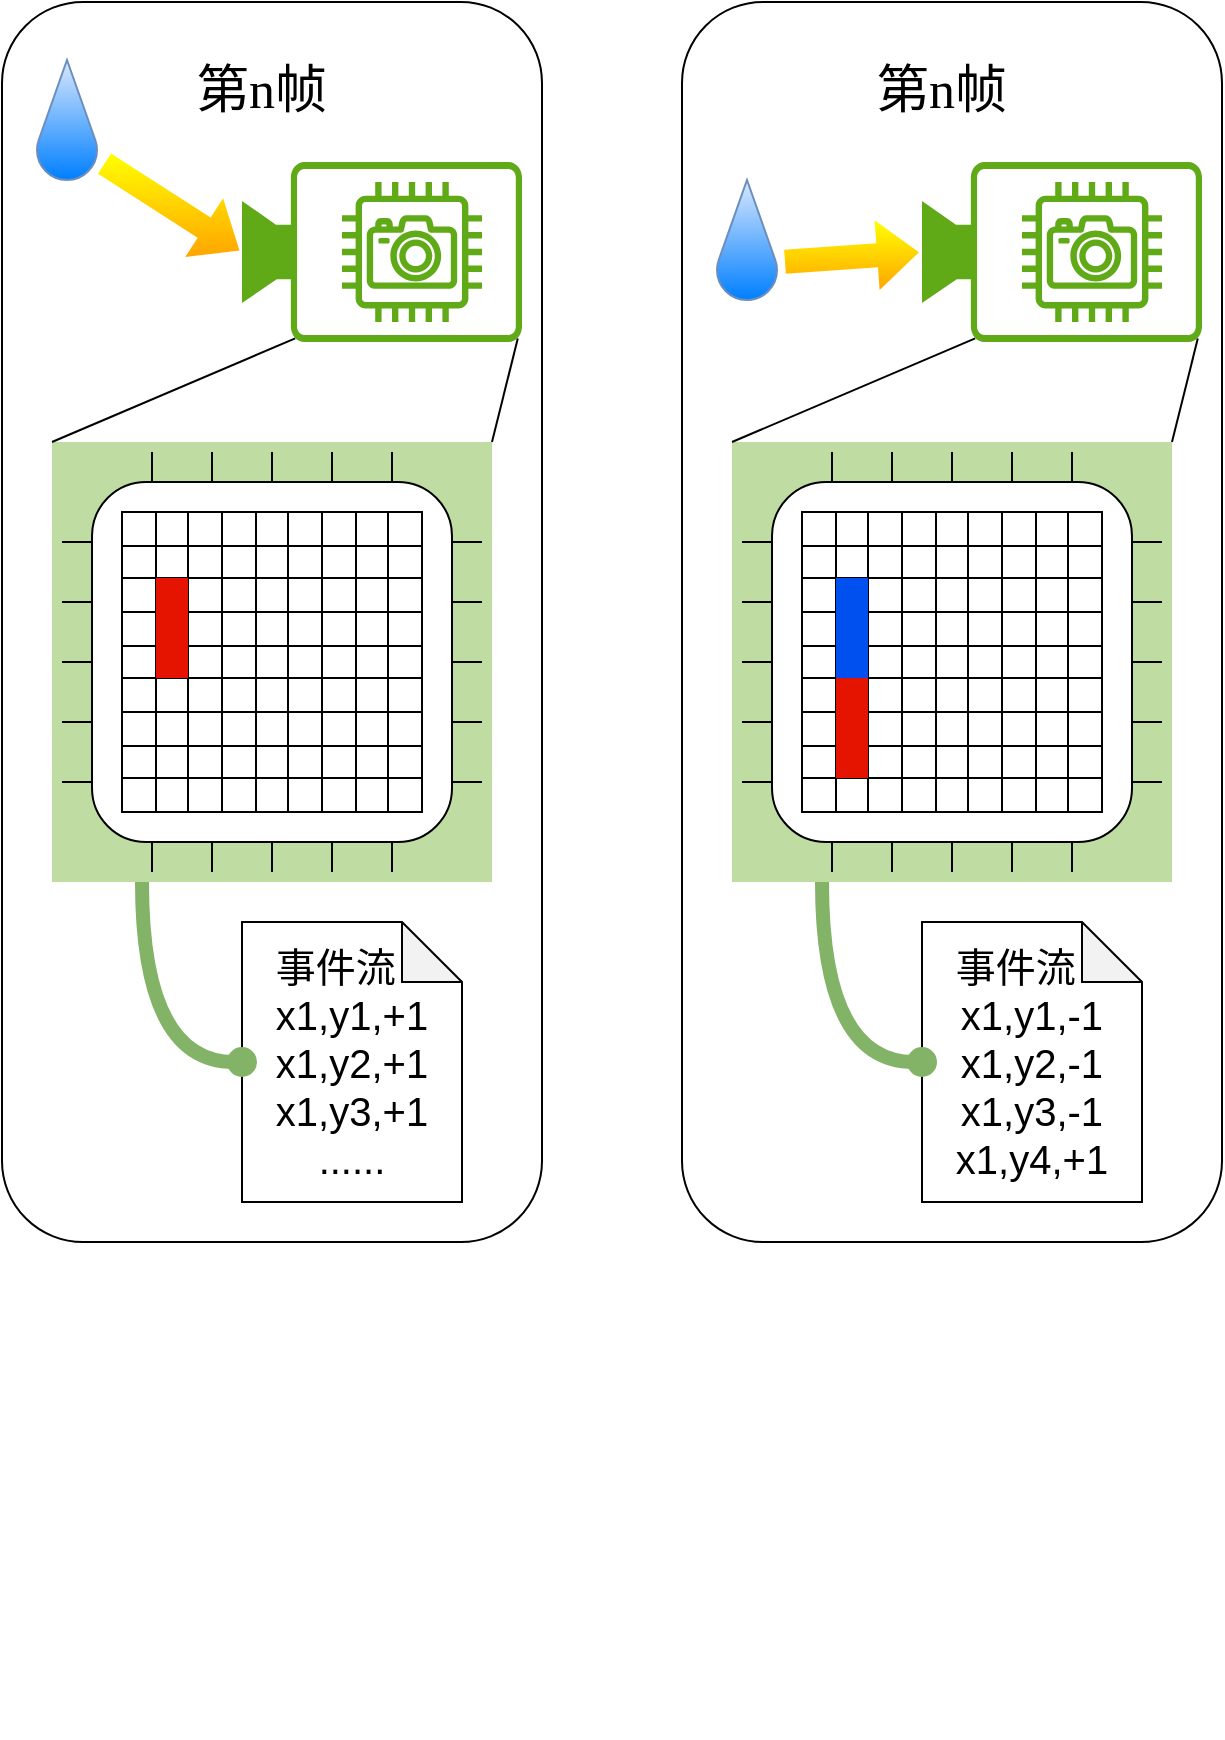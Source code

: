 <mxfile version="21.1.1" type="github">
  <diagram name="Page-1" id="Bbi1exefk0Ek5RUEpcpd">
    <mxGraphModel dx="1590" dy="893" grid="1" gridSize="10" guides="1" tooltips="1" connect="1" arrows="1" fold="1" page="1" pageScale="1" pageWidth="850" pageHeight="1100" math="0" shadow="0">
      <root>
        <mxCell id="0" />
        <mxCell id="1" parent="0" />
        <mxCell id="zaTpepWHVZMuqjSjkpA7-209" value="" style="rounded=1;whiteSpace=wrap;html=1;" vertex="1" parent="1">
          <mxGeometry x="80" y="220" width="270" height="620" as="geometry" />
        </mxCell>
        <mxCell id="zaTpepWHVZMuqjSjkpA7-200" value="" style="whiteSpace=wrap;html=1;aspect=fixed;strokeColor=none;fillColor=#60a917;opacity=40;fontColor=#ffffff;" vertex="1" parent="1">
          <mxGeometry x="105" y="440" width="220" height="220" as="geometry" />
        </mxCell>
        <mxCell id="zaTpepWHVZMuqjSjkpA7-197" value="" style="points=[[0,0.5,0],[0.19,0.02,0],[0.59,0,0],[0.985,0.02,0],[1,0.5,0],[0.985,0.98,0],[0.59,1,0],[0.19,0.98,0]];verticalLabelPosition=bottom;sketch=0;html=1;verticalAlign=top;align=center;pointerEvents=1;shape=mxgraph.cisco19.camera;fillColor=#60a917;strokeColor=#2D7600;fontColor=#ffffff;" vertex="1" parent="1">
          <mxGeometry x="200" y="300" width="140" height="90" as="geometry" />
        </mxCell>
        <mxCell id="3EPdU6W2R7ERKH5k_RKv-3" value="" style="sketch=0;outlineConnect=0;dashed=0;verticalLabelPosition=bottom;verticalAlign=top;align=center;html=1;fontSize=12;fontStyle=0;aspect=fixed;pointerEvents=1;shape=mxgraph.aws4.camera;fillColor=#60a917;strokeColor=#2D7600;fontColor=#ffffff;" parent="1" vertex="1">
          <mxGeometry x="250" y="310" width="70" height="70" as="geometry" />
        </mxCell>
        <mxCell id="zaTpepWHVZMuqjSjkpA7-189" value="" style="group" vertex="1" connectable="0" parent="1">
          <mxGeometry x="110" y="445" width="210" height="210" as="geometry" />
        </mxCell>
        <mxCell id="zaTpepWHVZMuqjSjkpA7-182" value="" style="endArrow=none;html=1;rounded=0;" edge="1" parent="zaTpepWHVZMuqjSjkpA7-189">
          <mxGeometry width="50" height="50" relative="1" as="geometry">
            <mxPoint x="45" as="sourcePoint" />
            <mxPoint x="45" y="210" as="targetPoint" />
          </mxGeometry>
        </mxCell>
        <mxCell id="zaTpepWHVZMuqjSjkpA7-183" value="" style="endArrow=none;html=1;rounded=0;" edge="1" parent="zaTpepWHVZMuqjSjkpA7-189">
          <mxGeometry width="50" height="50" relative="1" as="geometry">
            <mxPoint x="105" as="sourcePoint" />
            <mxPoint x="105" y="210" as="targetPoint" />
          </mxGeometry>
        </mxCell>
        <mxCell id="zaTpepWHVZMuqjSjkpA7-184" value="" style="endArrow=none;html=1;rounded=0;" edge="1" parent="zaTpepWHVZMuqjSjkpA7-189">
          <mxGeometry width="50" height="50" relative="1" as="geometry">
            <mxPoint x="135" as="sourcePoint" />
            <mxPoint x="135" y="210" as="targetPoint" />
          </mxGeometry>
        </mxCell>
        <mxCell id="zaTpepWHVZMuqjSjkpA7-185" value="" style="endArrow=none;html=1;rounded=0;" edge="1" parent="zaTpepWHVZMuqjSjkpA7-189">
          <mxGeometry width="50" height="50" relative="1" as="geometry">
            <mxPoint x="165" as="sourcePoint" />
            <mxPoint x="165" y="210" as="targetPoint" />
          </mxGeometry>
        </mxCell>
        <mxCell id="zaTpepWHVZMuqjSjkpA7-186" value="" style="endArrow=none;html=1;rounded=0;" edge="1" parent="zaTpepWHVZMuqjSjkpA7-189">
          <mxGeometry width="50" height="50" relative="1" as="geometry">
            <mxPoint x="75" as="sourcePoint" />
            <mxPoint x="75" y="210" as="targetPoint" />
          </mxGeometry>
        </mxCell>
        <mxCell id="zaTpepWHVZMuqjSjkpA7-173" value="" style="endArrow=none;html=1;rounded=0;" edge="1" parent="zaTpepWHVZMuqjSjkpA7-189">
          <mxGeometry width="50" height="50" relative="1" as="geometry">
            <mxPoint y="75" as="sourcePoint" />
            <mxPoint x="210" y="75" as="targetPoint" />
          </mxGeometry>
        </mxCell>
        <mxCell id="zaTpepWHVZMuqjSjkpA7-174" value="" style="endArrow=none;html=1;rounded=0;" edge="1" parent="zaTpepWHVZMuqjSjkpA7-189">
          <mxGeometry width="50" height="50" relative="1" as="geometry">
            <mxPoint y="105" as="sourcePoint" />
            <mxPoint x="210" y="105" as="targetPoint" />
          </mxGeometry>
        </mxCell>
        <mxCell id="zaTpepWHVZMuqjSjkpA7-175" value="" style="endArrow=none;html=1;rounded=0;" edge="1" parent="zaTpepWHVZMuqjSjkpA7-189">
          <mxGeometry width="50" height="50" relative="1" as="geometry">
            <mxPoint y="135" as="sourcePoint" />
            <mxPoint x="210" y="135" as="targetPoint" />
          </mxGeometry>
        </mxCell>
        <mxCell id="zaTpepWHVZMuqjSjkpA7-176" value="" style="endArrow=none;html=1;rounded=0;" edge="1" parent="zaTpepWHVZMuqjSjkpA7-189">
          <mxGeometry width="50" height="50" relative="1" as="geometry">
            <mxPoint y="165" as="sourcePoint" />
            <mxPoint x="210" y="165" as="targetPoint" />
          </mxGeometry>
        </mxCell>
        <mxCell id="zaTpepWHVZMuqjSjkpA7-172" value="" style="endArrow=none;html=1;rounded=0;" edge="1" parent="zaTpepWHVZMuqjSjkpA7-189">
          <mxGeometry width="50" height="50" relative="1" as="geometry">
            <mxPoint y="45" as="sourcePoint" />
            <mxPoint x="210" y="45" as="targetPoint" />
          </mxGeometry>
        </mxCell>
        <mxCell id="zaTpepWHVZMuqjSjkpA7-171" value="" style="rounded=1;whiteSpace=wrap;html=1;aspect=fixed;" vertex="1" parent="zaTpepWHVZMuqjSjkpA7-189">
          <mxGeometry x="15" y="15" width="180" height="180" as="geometry" />
        </mxCell>
        <mxCell id="zaTpepWHVZMuqjSjkpA7-79" value="" style="shape=table;startSize=0;container=1;collapsible=0;childLayout=tableLayout;fontSize=16;aspect=fixed;" vertex="1" parent="zaTpepWHVZMuqjSjkpA7-189">
          <mxGeometry x="30" y="30" width="150" height="150" as="geometry" />
        </mxCell>
        <mxCell id="zaTpepWHVZMuqjSjkpA7-160" style="shape=tableRow;horizontal=0;startSize=0;swimlaneHead=0;swimlaneBody=0;strokeColor=inherit;top=0;left=0;bottom=0;right=0;collapsible=0;dropTarget=0;fillColor=none;points=[[0,0.5],[1,0.5]];portConstraint=eastwest;fontSize=16;" vertex="1" parent="zaTpepWHVZMuqjSjkpA7-79">
          <mxGeometry width="150" height="17" as="geometry" />
        </mxCell>
        <mxCell id="zaTpepWHVZMuqjSjkpA7-161" style="shape=partialRectangle;html=1;whiteSpace=wrap;connectable=0;strokeColor=inherit;overflow=hidden;fillColor=none;top=0;left=0;bottom=0;right=0;pointerEvents=1;fontSize=16;" vertex="1" parent="zaTpepWHVZMuqjSjkpA7-160">
          <mxGeometry width="17" height="17" as="geometry">
            <mxRectangle width="17" height="17" as="alternateBounds" />
          </mxGeometry>
        </mxCell>
        <mxCell id="zaTpepWHVZMuqjSjkpA7-162" style="shape=partialRectangle;html=1;whiteSpace=wrap;connectable=0;strokeColor=inherit;overflow=hidden;fillColor=none;top=0;left=0;bottom=0;right=0;pointerEvents=1;fontSize=16;" vertex="1" parent="zaTpepWHVZMuqjSjkpA7-160">
          <mxGeometry x="17" width="16" height="17" as="geometry">
            <mxRectangle width="16" height="17" as="alternateBounds" />
          </mxGeometry>
        </mxCell>
        <mxCell id="zaTpepWHVZMuqjSjkpA7-163" style="shape=partialRectangle;html=1;whiteSpace=wrap;connectable=0;strokeColor=inherit;overflow=hidden;fillColor=none;top=0;left=0;bottom=0;right=0;pointerEvents=1;fontSize=16;" vertex="1" parent="zaTpepWHVZMuqjSjkpA7-160">
          <mxGeometry x="33" width="17" height="17" as="geometry">
            <mxRectangle width="17" height="17" as="alternateBounds" />
          </mxGeometry>
        </mxCell>
        <mxCell id="zaTpepWHVZMuqjSjkpA7-164" style="shape=partialRectangle;html=1;whiteSpace=wrap;connectable=0;strokeColor=inherit;overflow=hidden;fillColor=none;top=0;left=0;bottom=0;right=0;pointerEvents=1;fontSize=16;" vertex="1" parent="zaTpepWHVZMuqjSjkpA7-160">
          <mxGeometry x="50" width="17" height="17" as="geometry">
            <mxRectangle width="17" height="17" as="alternateBounds" />
          </mxGeometry>
        </mxCell>
        <mxCell id="zaTpepWHVZMuqjSjkpA7-165" style="shape=partialRectangle;html=1;whiteSpace=wrap;connectable=0;strokeColor=inherit;overflow=hidden;fillColor=none;top=0;left=0;bottom=0;right=0;pointerEvents=1;fontSize=16;" vertex="1" parent="zaTpepWHVZMuqjSjkpA7-160">
          <mxGeometry x="67" width="16" height="17" as="geometry">
            <mxRectangle width="16" height="17" as="alternateBounds" />
          </mxGeometry>
        </mxCell>
        <mxCell id="zaTpepWHVZMuqjSjkpA7-166" style="shape=partialRectangle;html=1;whiteSpace=wrap;connectable=0;strokeColor=inherit;overflow=hidden;fillColor=none;top=0;left=0;bottom=0;right=0;pointerEvents=1;fontSize=16;" vertex="1" parent="zaTpepWHVZMuqjSjkpA7-160">
          <mxGeometry x="83" width="17" height="17" as="geometry">
            <mxRectangle width="17" height="17" as="alternateBounds" />
          </mxGeometry>
        </mxCell>
        <mxCell id="zaTpepWHVZMuqjSjkpA7-167" style="shape=partialRectangle;html=1;whiteSpace=wrap;connectable=0;strokeColor=inherit;overflow=hidden;fillColor=none;top=0;left=0;bottom=0;right=0;pointerEvents=1;fontSize=16;" vertex="1" parent="zaTpepWHVZMuqjSjkpA7-160">
          <mxGeometry x="100" width="17" height="17" as="geometry">
            <mxRectangle width="17" height="17" as="alternateBounds" />
          </mxGeometry>
        </mxCell>
        <mxCell id="zaTpepWHVZMuqjSjkpA7-168" style="shape=partialRectangle;html=1;whiteSpace=wrap;connectable=0;strokeColor=inherit;overflow=hidden;fillColor=none;top=0;left=0;bottom=0;right=0;pointerEvents=1;fontSize=16;" vertex="1" parent="zaTpepWHVZMuqjSjkpA7-160">
          <mxGeometry x="117" width="16" height="17" as="geometry">
            <mxRectangle width="16" height="17" as="alternateBounds" />
          </mxGeometry>
        </mxCell>
        <mxCell id="zaTpepWHVZMuqjSjkpA7-169" style="shape=partialRectangle;html=1;whiteSpace=wrap;connectable=0;strokeColor=inherit;overflow=hidden;fillColor=none;top=0;left=0;bottom=0;right=0;pointerEvents=1;fontSize=16;" vertex="1" parent="zaTpepWHVZMuqjSjkpA7-160">
          <mxGeometry x="133" width="17" height="17" as="geometry">
            <mxRectangle width="17" height="17" as="alternateBounds" />
          </mxGeometry>
        </mxCell>
        <mxCell id="zaTpepWHVZMuqjSjkpA7-150" style="shape=tableRow;horizontal=0;startSize=0;swimlaneHead=0;swimlaneBody=0;strokeColor=inherit;top=0;left=0;bottom=0;right=0;collapsible=0;dropTarget=0;fillColor=none;points=[[0,0.5],[1,0.5]];portConstraint=eastwest;fontSize=16;" vertex="1" parent="zaTpepWHVZMuqjSjkpA7-79">
          <mxGeometry y="17" width="150" height="16" as="geometry" />
        </mxCell>
        <mxCell id="zaTpepWHVZMuqjSjkpA7-151" style="shape=partialRectangle;html=1;whiteSpace=wrap;connectable=0;strokeColor=inherit;overflow=hidden;fillColor=none;top=0;left=0;bottom=0;right=0;pointerEvents=1;fontSize=16;" vertex="1" parent="zaTpepWHVZMuqjSjkpA7-150">
          <mxGeometry width="17" height="16" as="geometry">
            <mxRectangle width="17" height="16" as="alternateBounds" />
          </mxGeometry>
        </mxCell>
        <mxCell id="zaTpepWHVZMuqjSjkpA7-152" style="shape=partialRectangle;html=1;whiteSpace=wrap;connectable=0;strokeColor=inherit;overflow=hidden;fillColor=none;top=0;left=0;bottom=0;right=0;pointerEvents=1;fontSize=16;" vertex="1" parent="zaTpepWHVZMuqjSjkpA7-150">
          <mxGeometry x="17" width="16" height="16" as="geometry">
            <mxRectangle width="16" height="16" as="alternateBounds" />
          </mxGeometry>
        </mxCell>
        <mxCell id="zaTpepWHVZMuqjSjkpA7-153" style="shape=partialRectangle;html=1;whiteSpace=wrap;connectable=0;strokeColor=inherit;overflow=hidden;fillColor=none;top=0;left=0;bottom=0;right=0;pointerEvents=1;fontSize=16;" vertex="1" parent="zaTpepWHVZMuqjSjkpA7-150">
          <mxGeometry x="33" width="17" height="16" as="geometry">
            <mxRectangle width="17" height="16" as="alternateBounds" />
          </mxGeometry>
        </mxCell>
        <mxCell id="zaTpepWHVZMuqjSjkpA7-154" style="shape=partialRectangle;html=1;whiteSpace=wrap;connectable=0;strokeColor=inherit;overflow=hidden;fillColor=none;top=0;left=0;bottom=0;right=0;pointerEvents=1;fontSize=16;" vertex="1" parent="zaTpepWHVZMuqjSjkpA7-150">
          <mxGeometry x="50" width="17" height="16" as="geometry">
            <mxRectangle width="17" height="16" as="alternateBounds" />
          </mxGeometry>
        </mxCell>
        <mxCell id="zaTpepWHVZMuqjSjkpA7-155" style="shape=partialRectangle;html=1;whiteSpace=wrap;connectable=0;strokeColor=inherit;overflow=hidden;fillColor=none;top=0;left=0;bottom=0;right=0;pointerEvents=1;fontSize=16;" vertex="1" parent="zaTpepWHVZMuqjSjkpA7-150">
          <mxGeometry x="67" width="16" height="16" as="geometry">
            <mxRectangle width="16" height="16" as="alternateBounds" />
          </mxGeometry>
        </mxCell>
        <mxCell id="zaTpepWHVZMuqjSjkpA7-156" style="shape=partialRectangle;html=1;whiteSpace=wrap;connectable=0;strokeColor=inherit;overflow=hidden;fillColor=none;top=0;left=0;bottom=0;right=0;pointerEvents=1;fontSize=16;" vertex="1" parent="zaTpepWHVZMuqjSjkpA7-150">
          <mxGeometry x="83" width="17" height="16" as="geometry">
            <mxRectangle width="17" height="16" as="alternateBounds" />
          </mxGeometry>
        </mxCell>
        <mxCell id="zaTpepWHVZMuqjSjkpA7-157" style="shape=partialRectangle;html=1;whiteSpace=wrap;connectable=0;strokeColor=inherit;overflow=hidden;fillColor=none;top=0;left=0;bottom=0;right=0;pointerEvents=1;fontSize=16;" vertex="1" parent="zaTpepWHVZMuqjSjkpA7-150">
          <mxGeometry x="100" width="17" height="16" as="geometry">
            <mxRectangle width="17" height="16" as="alternateBounds" />
          </mxGeometry>
        </mxCell>
        <mxCell id="zaTpepWHVZMuqjSjkpA7-158" style="shape=partialRectangle;html=1;whiteSpace=wrap;connectable=0;strokeColor=inherit;overflow=hidden;fillColor=none;top=0;left=0;bottom=0;right=0;pointerEvents=1;fontSize=16;" vertex="1" parent="zaTpepWHVZMuqjSjkpA7-150">
          <mxGeometry x="117" width="16" height="16" as="geometry">
            <mxRectangle width="16" height="16" as="alternateBounds" />
          </mxGeometry>
        </mxCell>
        <mxCell id="zaTpepWHVZMuqjSjkpA7-159" style="shape=partialRectangle;html=1;whiteSpace=wrap;connectable=0;strokeColor=inherit;overflow=hidden;fillColor=none;top=0;left=0;bottom=0;right=0;pointerEvents=1;fontSize=16;" vertex="1" parent="zaTpepWHVZMuqjSjkpA7-150">
          <mxGeometry x="133" width="17" height="16" as="geometry">
            <mxRectangle width="17" height="16" as="alternateBounds" />
          </mxGeometry>
        </mxCell>
        <mxCell id="zaTpepWHVZMuqjSjkpA7-140" style="shape=tableRow;horizontal=0;startSize=0;swimlaneHead=0;swimlaneBody=0;strokeColor=inherit;top=0;left=0;bottom=0;right=0;collapsible=0;dropTarget=0;fillColor=none;points=[[0,0.5],[1,0.5]];portConstraint=eastwest;fontSize=16;" vertex="1" parent="zaTpepWHVZMuqjSjkpA7-79">
          <mxGeometry y="33" width="150" height="17" as="geometry" />
        </mxCell>
        <mxCell id="zaTpepWHVZMuqjSjkpA7-141" style="shape=partialRectangle;html=1;whiteSpace=wrap;connectable=0;strokeColor=inherit;overflow=hidden;fillColor=none;top=0;left=0;bottom=0;right=0;pointerEvents=1;fontSize=16;" vertex="1" parent="zaTpepWHVZMuqjSjkpA7-140">
          <mxGeometry width="17" height="17" as="geometry">
            <mxRectangle width="17" height="17" as="alternateBounds" />
          </mxGeometry>
        </mxCell>
        <mxCell id="zaTpepWHVZMuqjSjkpA7-142" style="shape=partialRectangle;html=1;whiteSpace=wrap;connectable=0;strokeColor=#B20000;overflow=hidden;fillColor=#e51400;top=0;left=0;bottom=0;right=0;pointerEvents=1;fontSize=16;fontColor=#ffffff;" vertex="1" parent="zaTpepWHVZMuqjSjkpA7-140">
          <mxGeometry x="17" width="16" height="17" as="geometry">
            <mxRectangle width="16" height="17" as="alternateBounds" />
          </mxGeometry>
        </mxCell>
        <mxCell id="zaTpepWHVZMuqjSjkpA7-143" style="shape=partialRectangle;html=1;whiteSpace=wrap;connectable=0;strokeColor=inherit;overflow=hidden;fillColor=none;top=0;left=0;bottom=0;right=0;pointerEvents=1;fontSize=16;" vertex="1" parent="zaTpepWHVZMuqjSjkpA7-140">
          <mxGeometry x="33" width="17" height="17" as="geometry">
            <mxRectangle width="17" height="17" as="alternateBounds" />
          </mxGeometry>
        </mxCell>
        <mxCell id="zaTpepWHVZMuqjSjkpA7-144" style="shape=partialRectangle;html=1;whiteSpace=wrap;connectable=0;strokeColor=inherit;overflow=hidden;fillColor=none;top=0;left=0;bottom=0;right=0;pointerEvents=1;fontSize=16;" vertex="1" parent="zaTpepWHVZMuqjSjkpA7-140">
          <mxGeometry x="50" width="17" height="17" as="geometry">
            <mxRectangle width="17" height="17" as="alternateBounds" />
          </mxGeometry>
        </mxCell>
        <mxCell id="zaTpepWHVZMuqjSjkpA7-145" style="shape=partialRectangle;html=1;whiteSpace=wrap;connectable=0;strokeColor=inherit;overflow=hidden;fillColor=none;top=0;left=0;bottom=0;right=0;pointerEvents=1;fontSize=16;" vertex="1" parent="zaTpepWHVZMuqjSjkpA7-140">
          <mxGeometry x="67" width="16" height="17" as="geometry">
            <mxRectangle width="16" height="17" as="alternateBounds" />
          </mxGeometry>
        </mxCell>
        <mxCell id="zaTpepWHVZMuqjSjkpA7-146" style="shape=partialRectangle;html=1;whiteSpace=wrap;connectable=0;strokeColor=inherit;overflow=hidden;fillColor=none;top=0;left=0;bottom=0;right=0;pointerEvents=1;fontSize=16;" vertex="1" parent="zaTpepWHVZMuqjSjkpA7-140">
          <mxGeometry x="83" width="17" height="17" as="geometry">
            <mxRectangle width="17" height="17" as="alternateBounds" />
          </mxGeometry>
        </mxCell>
        <mxCell id="zaTpepWHVZMuqjSjkpA7-147" style="shape=partialRectangle;html=1;whiteSpace=wrap;connectable=0;strokeColor=inherit;overflow=hidden;fillColor=none;top=0;left=0;bottom=0;right=0;pointerEvents=1;fontSize=16;" vertex="1" parent="zaTpepWHVZMuqjSjkpA7-140">
          <mxGeometry x="100" width="17" height="17" as="geometry">
            <mxRectangle width="17" height="17" as="alternateBounds" />
          </mxGeometry>
        </mxCell>
        <mxCell id="zaTpepWHVZMuqjSjkpA7-148" style="shape=partialRectangle;html=1;whiteSpace=wrap;connectable=0;strokeColor=inherit;overflow=hidden;fillColor=none;top=0;left=0;bottom=0;right=0;pointerEvents=1;fontSize=16;" vertex="1" parent="zaTpepWHVZMuqjSjkpA7-140">
          <mxGeometry x="117" width="16" height="17" as="geometry">
            <mxRectangle width="16" height="17" as="alternateBounds" />
          </mxGeometry>
        </mxCell>
        <mxCell id="zaTpepWHVZMuqjSjkpA7-149" style="shape=partialRectangle;html=1;whiteSpace=wrap;connectable=0;strokeColor=inherit;overflow=hidden;fillColor=none;top=0;left=0;bottom=0;right=0;pointerEvents=1;fontSize=16;" vertex="1" parent="zaTpepWHVZMuqjSjkpA7-140">
          <mxGeometry x="133" width="17" height="17" as="geometry">
            <mxRectangle width="17" height="17" as="alternateBounds" />
          </mxGeometry>
        </mxCell>
        <mxCell id="zaTpepWHVZMuqjSjkpA7-130" style="shape=tableRow;horizontal=0;startSize=0;swimlaneHead=0;swimlaneBody=0;strokeColor=inherit;top=0;left=0;bottom=0;right=0;collapsible=0;dropTarget=0;fillColor=none;points=[[0,0.5],[1,0.5]];portConstraint=eastwest;fontSize=16;" vertex="1" parent="zaTpepWHVZMuqjSjkpA7-79">
          <mxGeometry y="50" width="150" height="17" as="geometry" />
        </mxCell>
        <mxCell id="zaTpepWHVZMuqjSjkpA7-131" style="shape=partialRectangle;html=1;whiteSpace=wrap;connectable=0;strokeColor=inherit;overflow=hidden;fillColor=none;top=0;left=0;bottom=0;right=0;pointerEvents=1;fontSize=16;" vertex="1" parent="zaTpepWHVZMuqjSjkpA7-130">
          <mxGeometry width="17" height="17" as="geometry">
            <mxRectangle width="17" height="17" as="alternateBounds" />
          </mxGeometry>
        </mxCell>
        <mxCell id="zaTpepWHVZMuqjSjkpA7-132" style="shape=partialRectangle;html=1;whiteSpace=wrap;connectable=0;strokeColor=#B20000;overflow=hidden;fillColor=#e51400;top=0;left=0;bottom=0;right=0;pointerEvents=1;fontSize=16;fontColor=#ffffff;" vertex="1" parent="zaTpepWHVZMuqjSjkpA7-130">
          <mxGeometry x="17" width="16" height="17" as="geometry">
            <mxRectangle width="16" height="17" as="alternateBounds" />
          </mxGeometry>
        </mxCell>
        <mxCell id="zaTpepWHVZMuqjSjkpA7-133" style="shape=partialRectangle;html=1;whiteSpace=wrap;connectable=0;strokeColor=inherit;overflow=hidden;fillColor=none;top=0;left=0;bottom=0;right=0;pointerEvents=1;fontSize=16;" vertex="1" parent="zaTpepWHVZMuqjSjkpA7-130">
          <mxGeometry x="33" width="17" height="17" as="geometry">
            <mxRectangle width="17" height="17" as="alternateBounds" />
          </mxGeometry>
        </mxCell>
        <mxCell id="zaTpepWHVZMuqjSjkpA7-134" style="shape=partialRectangle;html=1;whiteSpace=wrap;connectable=0;strokeColor=inherit;overflow=hidden;fillColor=none;top=0;left=0;bottom=0;right=0;pointerEvents=1;fontSize=16;" vertex="1" parent="zaTpepWHVZMuqjSjkpA7-130">
          <mxGeometry x="50" width="17" height="17" as="geometry">
            <mxRectangle width="17" height="17" as="alternateBounds" />
          </mxGeometry>
        </mxCell>
        <mxCell id="zaTpepWHVZMuqjSjkpA7-135" style="shape=partialRectangle;html=1;whiteSpace=wrap;connectable=0;strokeColor=inherit;overflow=hidden;fillColor=none;top=0;left=0;bottom=0;right=0;pointerEvents=1;fontSize=16;" vertex="1" parent="zaTpepWHVZMuqjSjkpA7-130">
          <mxGeometry x="67" width="16" height="17" as="geometry">
            <mxRectangle width="16" height="17" as="alternateBounds" />
          </mxGeometry>
        </mxCell>
        <mxCell id="zaTpepWHVZMuqjSjkpA7-136" style="shape=partialRectangle;html=1;whiteSpace=wrap;connectable=0;strokeColor=inherit;overflow=hidden;fillColor=none;top=0;left=0;bottom=0;right=0;pointerEvents=1;fontSize=16;" vertex="1" parent="zaTpepWHVZMuqjSjkpA7-130">
          <mxGeometry x="83" width="17" height="17" as="geometry">
            <mxRectangle width="17" height="17" as="alternateBounds" />
          </mxGeometry>
        </mxCell>
        <mxCell id="zaTpepWHVZMuqjSjkpA7-137" style="shape=partialRectangle;html=1;whiteSpace=wrap;connectable=0;strokeColor=inherit;overflow=hidden;fillColor=none;top=0;left=0;bottom=0;right=0;pointerEvents=1;fontSize=16;" vertex="1" parent="zaTpepWHVZMuqjSjkpA7-130">
          <mxGeometry x="100" width="17" height="17" as="geometry">
            <mxRectangle width="17" height="17" as="alternateBounds" />
          </mxGeometry>
        </mxCell>
        <mxCell id="zaTpepWHVZMuqjSjkpA7-138" style="shape=partialRectangle;html=1;whiteSpace=wrap;connectable=0;strokeColor=inherit;overflow=hidden;fillColor=none;top=0;left=0;bottom=0;right=0;pointerEvents=1;fontSize=16;" vertex="1" parent="zaTpepWHVZMuqjSjkpA7-130">
          <mxGeometry x="117" width="16" height="17" as="geometry">
            <mxRectangle width="16" height="17" as="alternateBounds" />
          </mxGeometry>
        </mxCell>
        <mxCell id="zaTpepWHVZMuqjSjkpA7-139" style="shape=partialRectangle;html=1;whiteSpace=wrap;connectable=0;strokeColor=inherit;overflow=hidden;fillColor=none;top=0;left=0;bottom=0;right=0;pointerEvents=1;fontSize=16;" vertex="1" parent="zaTpepWHVZMuqjSjkpA7-130">
          <mxGeometry x="133" width="17" height="17" as="geometry">
            <mxRectangle width="17" height="17" as="alternateBounds" />
          </mxGeometry>
        </mxCell>
        <mxCell id="zaTpepWHVZMuqjSjkpA7-120" style="shape=tableRow;horizontal=0;startSize=0;swimlaneHead=0;swimlaneBody=0;strokeColor=inherit;top=0;left=0;bottom=0;right=0;collapsible=0;dropTarget=0;fillColor=none;points=[[0,0.5],[1,0.5]];portConstraint=eastwest;fontSize=16;" vertex="1" parent="zaTpepWHVZMuqjSjkpA7-79">
          <mxGeometry y="67" width="150" height="16" as="geometry" />
        </mxCell>
        <mxCell id="zaTpepWHVZMuqjSjkpA7-121" style="shape=partialRectangle;html=1;whiteSpace=wrap;connectable=0;strokeColor=inherit;overflow=hidden;fillColor=none;top=0;left=0;bottom=0;right=0;pointerEvents=1;fontSize=16;" vertex="1" parent="zaTpepWHVZMuqjSjkpA7-120">
          <mxGeometry width="17" height="16" as="geometry">
            <mxRectangle width="17" height="16" as="alternateBounds" />
          </mxGeometry>
        </mxCell>
        <mxCell id="zaTpepWHVZMuqjSjkpA7-122" style="shape=partialRectangle;html=1;whiteSpace=wrap;connectable=0;strokeColor=#B20000;overflow=hidden;fillColor=#e51400;top=0;left=0;bottom=0;right=0;pointerEvents=1;fontSize=16;fontColor=#ffffff;" vertex="1" parent="zaTpepWHVZMuqjSjkpA7-120">
          <mxGeometry x="17" width="16" height="16" as="geometry">
            <mxRectangle width="16" height="16" as="alternateBounds" />
          </mxGeometry>
        </mxCell>
        <mxCell id="zaTpepWHVZMuqjSjkpA7-123" style="shape=partialRectangle;html=1;whiteSpace=wrap;connectable=0;strokeColor=inherit;overflow=hidden;fillColor=none;top=0;left=0;bottom=0;right=0;pointerEvents=1;fontSize=16;" vertex="1" parent="zaTpepWHVZMuqjSjkpA7-120">
          <mxGeometry x="33" width="17" height="16" as="geometry">
            <mxRectangle width="17" height="16" as="alternateBounds" />
          </mxGeometry>
        </mxCell>
        <mxCell id="zaTpepWHVZMuqjSjkpA7-124" style="shape=partialRectangle;html=1;whiteSpace=wrap;connectable=0;strokeColor=inherit;overflow=hidden;fillColor=none;top=0;left=0;bottom=0;right=0;pointerEvents=1;fontSize=16;" vertex="1" parent="zaTpepWHVZMuqjSjkpA7-120">
          <mxGeometry x="50" width="17" height="16" as="geometry">
            <mxRectangle width="17" height="16" as="alternateBounds" />
          </mxGeometry>
        </mxCell>
        <mxCell id="zaTpepWHVZMuqjSjkpA7-125" style="shape=partialRectangle;html=1;whiteSpace=wrap;connectable=0;strokeColor=inherit;overflow=hidden;fillColor=none;top=0;left=0;bottom=0;right=0;pointerEvents=1;fontSize=16;" vertex="1" parent="zaTpepWHVZMuqjSjkpA7-120">
          <mxGeometry x="67" width="16" height="16" as="geometry">
            <mxRectangle width="16" height="16" as="alternateBounds" />
          </mxGeometry>
        </mxCell>
        <mxCell id="zaTpepWHVZMuqjSjkpA7-126" style="shape=partialRectangle;html=1;whiteSpace=wrap;connectable=0;strokeColor=inherit;overflow=hidden;fillColor=none;top=0;left=0;bottom=0;right=0;pointerEvents=1;fontSize=16;" vertex="1" parent="zaTpepWHVZMuqjSjkpA7-120">
          <mxGeometry x="83" width="17" height="16" as="geometry">
            <mxRectangle width="17" height="16" as="alternateBounds" />
          </mxGeometry>
        </mxCell>
        <mxCell id="zaTpepWHVZMuqjSjkpA7-127" style="shape=partialRectangle;html=1;whiteSpace=wrap;connectable=0;strokeColor=inherit;overflow=hidden;fillColor=none;top=0;left=0;bottom=0;right=0;pointerEvents=1;fontSize=16;" vertex="1" parent="zaTpepWHVZMuqjSjkpA7-120">
          <mxGeometry x="100" width="17" height="16" as="geometry">
            <mxRectangle width="17" height="16" as="alternateBounds" />
          </mxGeometry>
        </mxCell>
        <mxCell id="zaTpepWHVZMuqjSjkpA7-128" style="shape=partialRectangle;html=1;whiteSpace=wrap;connectable=0;strokeColor=inherit;overflow=hidden;fillColor=none;top=0;left=0;bottom=0;right=0;pointerEvents=1;fontSize=16;" vertex="1" parent="zaTpepWHVZMuqjSjkpA7-120">
          <mxGeometry x="117" width="16" height="16" as="geometry">
            <mxRectangle width="16" height="16" as="alternateBounds" />
          </mxGeometry>
        </mxCell>
        <mxCell id="zaTpepWHVZMuqjSjkpA7-129" style="shape=partialRectangle;html=1;whiteSpace=wrap;connectable=0;strokeColor=inherit;overflow=hidden;fillColor=none;top=0;left=0;bottom=0;right=0;pointerEvents=1;fontSize=16;" vertex="1" parent="zaTpepWHVZMuqjSjkpA7-120">
          <mxGeometry x="133" width="17" height="16" as="geometry">
            <mxRectangle width="17" height="16" as="alternateBounds" />
          </mxGeometry>
        </mxCell>
        <mxCell id="zaTpepWHVZMuqjSjkpA7-110" style="shape=tableRow;horizontal=0;startSize=0;swimlaneHead=0;swimlaneBody=0;strokeColor=inherit;top=0;left=0;bottom=0;right=0;collapsible=0;dropTarget=0;fillColor=none;points=[[0,0.5],[1,0.5]];portConstraint=eastwest;fontSize=16;" vertex="1" parent="zaTpepWHVZMuqjSjkpA7-79">
          <mxGeometry y="83" width="150" height="17" as="geometry" />
        </mxCell>
        <mxCell id="zaTpepWHVZMuqjSjkpA7-111" style="shape=partialRectangle;html=1;whiteSpace=wrap;connectable=0;strokeColor=inherit;overflow=hidden;fillColor=none;top=0;left=0;bottom=0;right=0;pointerEvents=1;fontSize=16;" vertex="1" parent="zaTpepWHVZMuqjSjkpA7-110">
          <mxGeometry width="17" height="17" as="geometry">
            <mxRectangle width="17" height="17" as="alternateBounds" />
          </mxGeometry>
        </mxCell>
        <mxCell id="zaTpepWHVZMuqjSjkpA7-112" style="shape=partialRectangle;html=1;whiteSpace=wrap;connectable=0;strokeColor=#B20000;overflow=hidden;fillColor=none;top=0;left=0;bottom=0;right=0;pointerEvents=1;fontSize=16;fontColor=#ffffff;" vertex="1" parent="zaTpepWHVZMuqjSjkpA7-110">
          <mxGeometry x="17" width="16" height="17" as="geometry">
            <mxRectangle width="16" height="17" as="alternateBounds" />
          </mxGeometry>
        </mxCell>
        <mxCell id="zaTpepWHVZMuqjSjkpA7-113" style="shape=partialRectangle;html=1;whiteSpace=wrap;connectable=0;strokeColor=inherit;overflow=hidden;fillColor=none;top=0;left=0;bottom=0;right=0;pointerEvents=1;fontSize=16;" vertex="1" parent="zaTpepWHVZMuqjSjkpA7-110">
          <mxGeometry x="33" width="17" height="17" as="geometry">
            <mxRectangle width="17" height="17" as="alternateBounds" />
          </mxGeometry>
        </mxCell>
        <mxCell id="zaTpepWHVZMuqjSjkpA7-114" style="shape=partialRectangle;html=1;whiteSpace=wrap;connectable=0;strokeColor=inherit;overflow=hidden;fillColor=none;top=0;left=0;bottom=0;right=0;pointerEvents=1;fontSize=16;" vertex="1" parent="zaTpepWHVZMuqjSjkpA7-110">
          <mxGeometry x="50" width="17" height="17" as="geometry">
            <mxRectangle width="17" height="17" as="alternateBounds" />
          </mxGeometry>
        </mxCell>
        <mxCell id="zaTpepWHVZMuqjSjkpA7-115" style="shape=partialRectangle;html=1;whiteSpace=wrap;connectable=0;strokeColor=inherit;overflow=hidden;fillColor=none;top=0;left=0;bottom=0;right=0;pointerEvents=1;fontSize=16;" vertex="1" parent="zaTpepWHVZMuqjSjkpA7-110">
          <mxGeometry x="67" width="16" height="17" as="geometry">
            <mxRectangle width="16" height="17" as="alternateBounds" />
          </mxGeometry>
        </mxCell>
        <mxCell id="zaTpepWHVZMuqjSjkpA7-116" style="shape=partialRectangle;html=1;whiteSpace=wrap;connectable=0;strokeColor=inherit;overflow=hidden;fillColor=none;top=0;left=0;bottom=0;right=0;pointerEvents=1;fontSize=16;" vertex="1" parent="zaTpepWHVZMuqjSjkpA7-110">
          <mxGeometry x="83" width="17" height="17" as="geometry">
            <mxRectangle width="17" height="17" as="alternateBounds" />
          </mxGeometry>
        </mxCell>
        <mxCell id="zaTpepWHVZMuqjSjkpA7-117" style="shape=partialRectangle;html=1;whiteSpace=wrap;connectable=0;strokeColor=inherit;overflow=hidden;fillColor=none;top=0;left=0;bottom=0;right=0;pointerEvents=1;fontSize=16;" vertex="1" parent="zaTpepWHVZMuqjSjkpA7-110">
          <mxGeometry x="100" width="17" height="17" as="geometry">
            <mxRectangle width="17" height="17" as="alternateBounds" />
          </mxGeometry>
        </mxCell>
        <mxCell id="zaTpepWHVZMuqjSjkpA7-118" style="shape=partialRectangle;html=1;whiteSpace=wrap;connectable=0;strokeColor=inherit;overflow=hidden;fillColor=none;top=0;left=0;bottom=0;right=0;pointerEvents=1;fontSize=16;" vertex="1" parent="zaTpepWHVZMuqjSjkpA7-110">
          <mxGeometry x="117" width="16" height="17" as="geometry">
            <mxRectangle width="16" height="17" as="alternateBounds" />
          </mxGeometry>
        </mxCell>
        <mxCell id="zaTpepWHVZMuqjSjkpA7-119" style="shape=partialRectangle;html=1;whiteSpace=wrap;connectable=0;strokeColor=inherit;overflow=hidden;fillColor=none;top=0;left=0;bottom=0;right=0;pointerEvents=1;fontSize=16;" vertex="1" parent="zaTpepWHVZMuqjSjkpA7-110">
          <mxGeometry x="133" width="17" height="17" as="geometry">
            <mxRectangle width="17" height="17" as="alternateBounds" />
          </mxGeometry>
        </mxCell>
        <mxCell id="zaTpepWHVZMuqjSjkpA7-80" value="" style="shape=tableRow;horizontal=0;startSize=0;swimlaneHead=0;swimlaneBody=0;strokeColor=inherit;top=0;left=0;bottom=0;right=0;collapsible=0;dropTarget=0;fillColor=none;points=[[0,0.5],[1,0.5]];portConstraint=eastwest;fontSize=16;" vertex="1" parent="zaTpepWHVZMuqjSjkpA7-79">
          <mxGeometry y="100" width="150" height="17" as="geometry" />
        </mxCell>
        <mxCell id="zaTpepWHVZMuqjSjkpA7-81" value="" style="shape=partialRectangle;html=1;whiteSpace=wrap;connectable=0;strokeColor=inherit;overflow=hidden;fillColor=none;top=0;left=0;bottom=0;right=0;pointerEvents=1;fontSize=16;" vertex="1" parent="zaTpepWHVZMuqjSjkpA7-80">
          <mxGeometry width="17" height="17" as="geometry">
            <mxRectangle width="17" height="17" as="alternateBounds" />
          </mxGeometry>
        </mxCell>
        <mxCell id="zaTpepWHVZMuqjSjkpA7-82" value="" style="shape=partialRectangle;html=1;whiteSpace=wrap;connectable=0;strokeColor=inherit;overflow=hidden;fillColor=none;top=0;left=0;bottom=0;right=0;pointerEvents=1;fontSize=16;" vertex="1" parent="zaTpepWHVZMuqjSjkpA7-80">
          <mxGeometry x="17" width="16" height="17" as="geometry">
            <mxRectangle width="16" height="17" as="alternateBounds" />
          </mxGeometry>
        </mxCell>
        <mxCell id="zaTpepWHVZMuqjSjkpA7-83" value="" style="shape=partialRectangle;html=1;whiteSpace=wrap;connectable=0;strokeColor=inherit;overflow=hidden;fillColor=none;top=0;left=0;bottom=0;right=0;pointerEvents=1;fontSize=16;" vertex="1" parent="zaTpepWHVZMuqjSjkpA7-80">
          <mxGeometry x="33" width="17" height="17" as="geometry">
            <mxRectangle width="17" height="17" as="alternateBounds" />
          </mxGeometry>
        </mxCell>
        <mxCell id="zaTpepWHVZMuqjSjkpA7-92" style="shape=partialRectangle;html=1;whiteSpace=wrap;connectable=0;strokeColor=inherit;overflow=hidden;fillColor=none;top=0;left=0;bottom=0;right=0;pointerEvents=1;fontSize=16;" vertex="1" parent="zaTpepWHVZMuqjSjkpA7-80">
          <mxGeometry x="50" width="17" height="17" as="geometry">
            <mxRectangle width="17" height="17" as="alternateBounds" />
          </mxGeometry>
        </mxCell>
        <mxCell id="zaTpepWHVZMuqjSjkpA7-95" style="shape=partialRectangle;html=1;whiteSpace=wrap;connectable=0;strokeColor=inherit;overflow=hidden;fillColor=none;top=0;left=0;bottom=0;right=0;pointerEvents=1;fontSize=16;" vertex="1" parent="zaTpepWHVZMuqjSjkpA7-80">
          <mxGeometry x="67" width="16" height="17" as="geometry">
            <mxRectangle width="16" height="17" as="alternateBounds" />
          </mxGeometry>
        </mxCell>
        <mxCell id="zaTpepWHVZMuqjSjkpA7-98" style="shape=partialRectangle;html=1;whiteSpace=wrap;connectable=0;strokeColor=inherit;overflow=hidden;fillColor=none;top=0;left=0;bottom=0;right=0;pointerEvents=1;fontSize=16;" vertex="1" parent="zaTpepWHVZMuqjSjkpA7-80">
          <mxGeometry x="83" width="17" height="17" as="geometry">
            <mxRectangle width="17" height="17" as="alternateBounds" />
          </mxGeometry>
        </mxCell>
        <mxCell id="zaTpepWHVZMuqjSjkpA7-101" style="shape=partialRectangle;html=1;whiteSpace=wrap;connectable=0;strokeColor=inherit;overflow=hidden;fillColor=none;top=0;left=0;bottom=0;right=0;pointerEvents=1;fontSize=16;" vertex="1" parent="zaTpepWHVZMuqjSjkpA7-80">
          <mxGeometry x="100" width="17" height="17" as="geometry">
            <mxRectangle width="17" height="17" as="alternateBounds" />
          </mxGeometry>
        </mxCell>
        <mxCell id="zaTpepWHVZMuqjSjkpA7-104" style="shape=partialRectangle;html=1;whiteSpace=wrap;connectable=0;strokeColor=inherit;overflow=hidden;fillColor=none;top=0;left=0;bottom=0;right=0;pointerEvents=1;fontSize=16;" vertex="1" parent="zaTpepWHVZMuqjSjkpA7-80">
          <mxGeometry x="117" width="16" height="17" as="geometry">
            <mxRectangle width="16" height="17" as="alternateBounds" />
          </mxGeometry>
        </mxCell>
        <mxCell id="zaTpepWHVZMuqjSjkpA7-107" style="shape=partialRectangle;html=1;whiteSpace=wrap;connectable=0;strokeColor=inherit;overflow=hidden;fillColor=none;top=0;left=0;bottom=0;right=0;pointerEvents=1;fontSize=16;" vertex="1" parent="zaTpepWHVZMuqjSjkpA7-80">
          <mxGeometry x="133" width="17" height="17" as="geometry">
            <mxRectangle width="17" height="17" as="alternateBounds" />
          </mxGeometry>
        </mxCell>
        <mxCell id="zaTpepWHVZMuqjSjkpA7-84" value="" style="shape=tableRow;horizontal=0;startSize=0;swimlaneHead=0;swimlaneBody=0;strokeColor=inherit;top=0;left=0;bottom=0;right=0;collapsible=0;dropTarget=0;fillColor=none;points=[[0,0.5],[1,0.5]];portConstraint=eastwest;fontSize=16;" vertex="1" parent="zaTpepWHVZMuqjSjkpA7-79">
          <mxGeometry y="117" width="150" height="16" as="geometry" />
        </mxCell>
        <mxCell id="zaTpepWHVZMuqjSjkpA7-85" value="" style="shape=partialRectangle;html=1;whiteSpace=wrap;connectable=0;strokeColor=inherit;overflow=hidden;fillColor=none;top=0;left=0;bottom=0;right=0;pointerEvents=1;fontSize=16;" vertex="1" parent="zaTpepWHVZMuqjSjkpA7-84">
          <mxGeometry width="17" height="16" as="geometry">
            <mxRectangle width="17" height="16" as="alternateBounds" />
          </mxGeometry>
        </mxCell>
        <mxCell id="zaTpepWHVZMuqjSjkpA7-86" value="" style="shape=partialRectangle;html=1;whiteSpace=wrap;connectable=0;strokeColor=inherit;overflow=hidden;fillColor=none;top=0;left=0;bottom=0;right=0;pointerEvents=1;fontSize=16;" vertex="1" parent="zaTpepWHVZMuqjSjkpA7-84">
          <mxGeometry x="17" width="16" height="16" as="geometry">
            <mxRectangle width="16" height="16" as="alternateBounds" />
          </mxGeometry>
        </mxCell>
        <mxCell id="zaTpepWHVZMuqjSjkpA7-87" value="" style="shape=partialRectangle;html=1;whiteSpace=wrap;connectable=0;strokeColor=inherit;overflow=hidden;fillColor=none;top=0;left=0;bottom=0;right=0;pointerEvents=1;fontSize=16;" vertex="1" parent="zaTpepWHVZMuqjSjkpA7-84">
          <mxGeometry x="33" width="17" height="16" as="geometry">
            <mxRectangle width="17" height="16" as="alternateBounds" />
          </mxGeometry>
        </mxCell>
        <mxCell id="zaTpepWHVZMuqjSjkpA7-93" style="shape=partialRectangle;html=1;whiteSpace=wrap;connectable=0;strokeColor=inherit;overflow=hidden;fillColor=none;top=0;left=0;bottom=0;right=0;pointerEvents=1;fontSize=16;" vertex="1" parent="zaTpepWHVZMuqjSjkpA7-84">
          <mxGeometry x="50" width="17" height="16" as="geometry">
            <mxRectangle width="17" height="16" as="alternateBounds" />
          </mxGeometry>
        </mxCell>
        <mxCell id="zaTpepWHVZMuqjSjkpA7-96" style="shape=partialRectangle;html=1;whiteSpace=wrap;connectable=0;strokeColor=inherit;overflow=hidden;fillColor=none;top=0;left=0;bottom=0;right=0;pointerEvents=1;fontSize=16;" vertex="1" parent="zaTpepWHVZMuqjSjkpA7-84">
          <mxGeometry x="67" width="16" height="16" as="geometry">
            <mxRectangle width="16" height="16" as="alternateBounds" />
          </mxGeometry>
        </mxCell>
        <mxCell id="zaTpepWHVZMuqjSjkpA7-99" style="shape=partialRectangle;html=1;whiteSpace=wrap;connectable=0;strokeColor=inherit;overflow=hidden;fillColor=none;top=0;left=0;bottom=0;right=0;pointerEvents=1;fontSize=16;" vertex="1" parent="zaTpepWHVZMuqjSjkpA7-84">
          <mxGeometry x="83" width="17" height="16" as="geometry">
            <mxRectangle width="17" height="16" as="alternateBounds" />
          </mxGeometry>
        </mxCell>
        <mxCell id="zaTpepWHVZMuqjSjkpA7-102" style="shape=partialRectangle;html=1;whiteSpace=wrap;connectable=0;strokeColor=inherit;overflow=hidden;fillColor=none;top=0;left=0;bottom=0;right=0;pointerEvents=1;fontSize=16;" vertex="1" parent="zaTpepWHVZMuqjSjkpA7-84">
          <mxGeometry x="100" width="17" height="16" as="geometry">
            <mxRectangle width="17" height="16" as="alternateBounds" />
          </mxGeometry>
        </mxCell>
        <mxCell id="zaTpepWHVZMuqjSjkpA7-105" style="shape=partialRectangle;html=1;whiteSpace=wrap;connectable=0;strokeColor=inherit;overflow=hidden;fillColor=none;top=0;left=0;bottom=0;right=0;pointerEvents=1;fontSize=16;" vertex="1" parent="zaTpepWHVZMuqjSjkpA7-84">
          <mxGeometry x="117" width="16" height="16" as="geometry">
            <mxRectangle width="16" height="16" as="alternateBounds" />
          </mxGeometry>
        </mxCell>
        <mxCell id="zaTpepWHVZMuqjSjkpA7-108" style="shape=partialRectangle;html=1;whiteSpace=wrap;connectable=0;strokeColor=inherit;overflow=hidden;fillColor=none;top=0;left=0;bottom=0;right=0;pointerEvents=1;fontSize=16;" vertex="1" parent="zaTpepWHVZMuqjSjkpA7-84">
          <mxGeometry x="133" width="17" height="16" as="geometry">
            <mxRectangle width="17" height="16" as="alternateBounds" />
          </mxGeometry>
        </mxCell>
        <mxCell id="zaTpepWHVZMuqjSjkpA7-88" value="" style="shape=tableRow;horizontal=0;startSize=0;swimlaneHead=0;swimlaneBody=0;strokeColor=inherit;top=0;left=0;bottom=0;right=0;collapsible=0;dropTarget=0;fillColor=none;points=[[0,0.5],[1,0.5]];portConstraint=eastwest;fontSize=16;" vertex="1" parent="zaTpepWHVZMuqjSjkpA7-79">
          <mxGeometry y="133" width="150" height="17" as="geometry" />
        </mxCell>
        <mxCell id="zaTpepWHVZMuqjSjkpA7-89" value="" style="shape=partialRectangle;html=1;whiteSpace=wrap;connectable=0;strokeColor=inherit;overflow=hidden;fillColor=none;top=0;left=0;bottom=0;right=0;pointerEvents=1;fontSize=16;" vertex="1" parent="zaTpepWHVZMuqjSjkpA7-88">
          <mxGeometry width="17" height="17" as="geometry">
            <mxRectangle width="17" height="17" as="alternateBounds" />
          </mxGeometry>
        </mxCell>
        <mxCell id="zaTpepWHVZMuqjSjkpA7-90" value="" style="shape=partialRectangle;html=1;whiteSpace=wrap;connectable=0;strokeColor=inherit;overflow=hidden;fillColor=none;top=0;left=0;bottom=0;right=0;pointerEvents=1;fontSize=16;" vertex="1" parent="zaTpepWHVZMuqjSjkpA7-88">
          <mxGeometry x="17" width="16" height="17" as="geometry">
            <mxRectangle width="16" height="17" as="alternateBounds" />
          </mxGeometry>
        </mxCell>
        <mxCell id="zaTpepWHVZMuqjSjkpA7-91" value="" style="shape=partialRectangle;html=1;whiteSpace=wrap;connectable=0;strokeColor=inherit;overflow=hidden;fillColor=none;top=0;left=0;bottom=0;right=0;pointerEvents=1;fontSize=16;" vertex="1" parent="zaTpepWHVZMuqjSjkpA7-88">
          <mxGeometry x="33" width="17" height="17" as="geometry">
            <mxRectangle width="17" height="17" as="alternateBounds" />
          </mxGeometry>
        </mxCell>
        <mxCell id="zaTpepWHVZMuqjSjkpA7-94" style="shape=partialRectangle;html=1;whiteSpace=wrap;connectable=0;strokeColor=inherit;overflow=hidden;fillColor=none;top=0;left=0;bottom=0;right=0;pointerEvents=1;fontSize=16;" vertex="1" parent="zaTpepWHVZMuqjSjkpA7-88">
          <mxGeometry x="50" width="17" height="17" as="geometry">
            <mxRectangle width="17" height="17" as="alternateBounds" />
          </mxGeometry>
        </mxCell>
        <mxCell id="zaTpepWHVZMuqjSjkpA7-97" style="shape=partialRectangle;html=1;whiteSpace=wrap;connectable=0;strokeColor=inherit;overflow=hidden;fillColor=none;top=0;left=0;bottom=0;right=0;pointerEvents=1;fontSize=16;" vertex="1" parent="zaTpepWHVZMuqjSjkpA7-88">
          <mxGeometry x="67" width="16" height="17" as="geometry">
            <mxRectangle width="16" height="17" as="alternateBounds" />
          </mxGeometry>
        </mxCell>
        <mxCell id="zaTpepWHVZMuqjSjkpA7-100" style="shape=partialRectangle;html=1;whiteSpace=wrap;connectable=0;strokeColor=inherit;overflow=hidden;fillColor=none;top=0;left=0;bottom=0;right=0;pointerEvents=1;fontSize=16;" vertex="1" parent="zaTpepWHVZMuqjSjkpA7-88">
          <mxGeometry x="83" width="17" height="17" as="geometry">
            <mxRectangle width="17" height="17" as="alternateBounds" />
          </mxGeometry>
        </mxCell>
        <mxCell id="zaTpepWHVZMuqjSjkpA7-103" style="shape=partialRectangle;html=1;whiteSpace=wrap;connectable=0;strokeColor=inherit;overflow=hidden;fillColor=none;top=0;left=0;bottom=0;right=0;pointerEvents=1;fontSize=16;" vertex="1" parent="zaTpepWHVZMuqjSjkpA7-88">
          <mxGeometry x="100" width="17" height="17" as="geometry">
            <mxRectangle width="17" height="17" as="alternateBounds" />
          </mxGeometry>
        </mxCell>
        <mxCell id="zaTpepWHVZMuqjSjkpA7-106" style="shape=partialRectangle;html=1;whiteSpace=wrap;connectable=0;strokeColor=inherit;overflow=hidden;fillColor=none;top=0;left=0;bottom=0;right=0;pointerEvents=1;fontSize=16;" vertex="1" parent="zaTpepWHVZMuqjSjkpA7-88">
          <mxGeometry x="117" width="16" height="17" as="geometry">
            <mxRectangle width="16" height="17" as="alternateBounds" />
          </mxGeometry>
        </mxCell>
        <mxCell id="zaTpepWHVZMuqjSjkpA7-109" style="shape=partialRectangle;html=1;whiteSpace=wrap;connectable=0;strokeColor=inherit;overflow=hidden;fillColor=none;top=0;left=0;bottom=0;right=0;pointerEvents=1;fontSize=16;" vertex="1" parent="zaTpepWHVZMuqjSjkpA7-88">
          <mxGeometry x="133" width="17" height="17" as="geometry">
            <mxRectangle width="17" height="17" as="alternateBounds" />
          </mxGeometry>
        </mxCell>
        <mxCell id="zaTpepWHVZMuqjSjkpA7-198" value="" style="endArrow=block;html=1;rounded=0;entryX=0;entryY=0.5;entryDx=0;entryDy=0;entryPerimeter=0;strokeColor=none;strokeWidth=3;fillColor=#FFFF00;gradientColor=#ffa500;shape=flexArrow;" edge="1" parent="1" target="zaTpepWHVZMuqjSjkpA7-197">
          <mxGeometry width="50" height="50" relative="1" as="geometry">
            <mxPoint x="130" y="300" as="sourcePoint" />
            <mxPoint x="550" y="490" as="targetPoint" />
          </mxGeometry>
        </mxCell>
        <mxCell id="zaTpepWHVZMuqjSjkpA7-206" value="" style="endArrow=none;html=1;rounded=0;exitX=1;exitY=0;exitDx=0;exitDy=0;entryX=0.985;entryY=0.98;entryDx=0;entryDy=0;entryPerimeter=0;" edge="1" parent="1" source="zaTpepWHVZMuqjSjkpA7-200" target="zaTpepWHVZMuqjSjkpA7-197">
          <mxGeometry width="50" height="50" relative="1" as="geometry">
            <mxPoint x="500" y="540" as="sourcePoint" />
            <mxPoint x="550" y="490" as="targetPoint" />
          </mxGeometry>
        </mxCell>
        <mxCell id="zaTpepWHVZMuqjSjkpA7-207" value="" style="endArrow=none;html=1;rounded=0;exitX=0;exitY=0;exitDx=0;exitDy=0;entryX=0.19;entryY=0.98;entryDx=0;entryDy=0;entryPerimeter=0;" edge="1" parent="1" source="zaTpepWHVZMuqjSjkpA7-200" target="zaTpepWHVZMuqjSjkpA7-197">
          <mxGeometry width="50" height="50" relative="1" as="geometry">
            <mxPoint x="330" y="450" as="sourcePoint" />
            <mxPoint x="317" y="390" as="targetPoint" />
          </mxGeometry>
        </mxCell>
        <mxCell id="zaTpepWHVZMuqjSjkpA7-190" value="" style="verticalLabelPosition=bottom;verticalAlign=top;html=1;shape=mxgraph.basic.drop;fillColor=#dae8fc;strokeColor=#6c8ebf;gradientColor=#007FFF;" vertex="1" parent="1">
          <mxGeometry x="97.5" y="249" width="30" height="60" as="geometry" />
        </mxCell>
        <mxCell id="zaTpepWHVZMuqjSjkpA7-210" value="&lt;font face=&quot;Times New Roman&quot; style=&quot;font-size: 26px;&quot;&gt;第n帧&lt;/font&gt;" style="text;html=1;strokeColor=none;fillColor=none;align=center;verticalAlign=middle;whiteSpace=wrap;rounded=0;fontSize=26;" vertex="1" parent="1">
          <mxGeometry x="135" y="249" width="150" height="30" as="geometry" />
        </mxCell>
        <mxCell id="zaTpepWHVZMuqjSjkpA7-212" value="&lt;div style=&quot;text-align: left;&quot;&gt;&lt;span style=&quot;background-color: initial; font-size: 20px;&quot;&gt;事件流&lt;/span&gt;&lt;/div&gt;&lt;span style=&quot;font-size: 20px; background-color: initial;&quot;&gt;x1,y1,+1&lt;/span&gt;&lt;br&gt;&lt;span style=&quot;font-size: 20px; background-color: initial;&quot;&gt;x1,y2,+1&lt;/span&gt;&lt;br&gt;&lt;span style=&quot;font-size: 20px; background-color: initial;&quot;&gt;x1,y3,+1&lt;/span&gt;&lt;br&gt;&lt;span style=&quot;font-size: 20px; background-color: initial;&quot;&gt;......&lt;/span&gt;" style="shape=note;whiteSpace=wrap;html=1;backgroundOutline=1;darkOpacity=0.05;align=center;" vertex="1" parent="1">
          <mxGeometry x="200" y="680" width="110" height="140" as="geometry" />
        </mxCell>
        <mxCell id="zaTpepWHVZMuqjSjkpA7-213" value="" style="shape=image;html=1;verticalAlign=top;verticalLabelPosition=bottom;labelBackgroundColor=#ffffff;imageAspect=0;aspect=fixed;image=https://cdn0.iconfinder.com/data/icons/thin-line-icons-for-seo-and-development-1/64/Programming_Development_hardware-128.png" vertex="1" parent="1">
          <mxGeometry x="250" y="960" width="128" height="128" as="geometry" />
        </mxCell>
        <mxCell id="zaTpepWHVZMuqjSjkpA7-215" value="" style="edgeStyle=orthogonalEdgeStyle;endArrow=oval;html=1;curved=1;rounded=0;endSize=8;startSize=8;entryX=0;entryY=0.5;entryDx=0;entryDy=0;entryPerimeter=0;strokeWidth=7;fillColor=#d5e8d4;strokeColor=#82b366;gradientColor=#97d077;endFill=1;" edge="1" parent="1" target="zaTpepWHVZMuqjSjkpA7-212">
          <mxGeometry width="50" height="50" relative="1" as="geometry">
            <mxPoint x="150" y="660" as="sourcePoint" />
            <mxPoint x="550" y="500" as="targetPoint" />
            <Array as="points">
              <mxPoint x="150" y="750" />
            </Array>
          </mxGeometry>
        </mxCell>
        <mxCell id="zaTpepWHVZMuqjSjkpA7-216" value="" style="rounded=1;whiteSpace=wrap;html=1;" vertex="1" parent="1">
          <mxGeometry x="420" y="220" width="270" height="620" as="geometry" />
        </mxCell>
        <mxCell id="zaTpepWHVZMuqjSjkpA7-217" value="" style="whiteSpace=wrap;html=1;aspect=fixed;strokeColor=none;fillColor=#60a917;opacity=40;fontColor=#ffffff;" vertex="1" parent="1">
          <mxGeometry x="445" y="440" width="220" height="220" as="geometry" />
        </mxCell>
        <mxCell id="zaTpepWHVZMuqjSjkpA7-218" value="" style="points=[[0,0.5,0],[0.19,0.02,0],[0.59,0,0],[0.985,0.02,0],[1,0.5,0],[0.985,0.98,0],[0.59,1,0],[0.19,0.98,0]];verticalLabelPosition=bottom;sketch=0;html=1;verticalAlign=top;align=center;pointerEvents=1;shape=mxgraph.cisco19.camera;fillColor=#60a917;strokeColor=#2D7600;fontColor=#ffffff;" vertex="1" parent="1">
          <mxGeometry x="540" y="300" width="140" height="90" as="geometry" />
        </mxCell>
        <mxCell id="zaTpepWHVZMuqjSjkpA7-219" value="" style="sketch=0;outlineConnect=0;dashed=0;verticalLabelPosition=bottom;verticalAlign=top;align=center;html=1;fontSize=12;fontStyle=0;aspect=fixed;pointerEvents=1;shape=mxgraph.aws4.camera;fillColor=#60a917;strokeColor=#2D7600;fontColor=#ffffff;" vertex="1" parent="1">
          <mxGeometry x="590" y="310" width="70" height="70" as="geometry" />
        </mxCell>
        <mxCell id="zaTpepWHVZMuqjSjkpA7-220" value="" style="group" vertex="1" connectable="0" parent="1">
          <mxGeometry x="450" y="445" width="210" height="210" as="geometry" />
        </mxCell>
        <mxCell id="zaTpepWHVZMuqjSjkpA7-221" value="" style="endArrow=none;html=1;rounded=0;" edge="1" parent="zaTpepWHVZMuqjSjkpA7-220">
          <mxGeometry width="50" height="50" relative="1" as="geometry">
            <mxPoint x="45" as="sourcePoint" />
            <mxPoint x="45" y="210" as="targetPoint" />
          </mxGeometry>
        </mxCell>
        <mxCell id="zaTpepWHVZMuqjSjkpA7-222" value="" style="endArrow=none;html=1;rounded=0;" edge="1" parent="zaTpepWHVZMuqjSjkpA7-220">
          <mxGeometry width="50" height="50" relative="1" as="geometry">
            <mxPoint x="105" as="sourcePoint" />
            <mxPoint x="105" y="210" as="targetPoint" />
          </mxGeometry>
        </mxCell>
        <mxCell id="zaTpepWHVZMuqjSjkpA7-223" value="" style="endArrow=none;html=1;rounded=0;" edge="1" parent="zaTpepWHVZMuqjSjkpA7-220">
          <mxGeometry width="50" height="50" relative="1" as="geometry">
            <mxPoint x="135" as="sourcePoint" />
            <mxPoint x="135" y="210" as="targetPoint" />
          </mxGeometry>
        </mxCell>
        <mxCell id="zaTpepWHVZMuqjSjkpA7-224" value="" style="endArrow=none;html=1;rounded=0;" edge="1" parent="zaTpepWHVZMuqjSjkpA7-220">
          <mxGeometry width="50" height="50" relative="1" as="geometry">
            <mxPoint x="165" as="sourcePoint" />
            <mxPoint x="165" y="210" as="targetPoint" />
          </mxGeometry>
        </mxCell>
        <mxCell id="zaTpepWHVZMuqjSjkpA7-225" value="" style="endArrow=none;html=1;rounded=0;" edge="1" parent="zaTpepWHVZMuqjSjkpA7-220">
          <mxGeometry width="50" height="50" relative="1" as="geometry">
            <mxPoint x="75" as="sourcePoint" />
            <mxPoint x="75" y="210" as="targetPoint" />
          </mxGeometry>
        </mxCell>
        <mxCell id="zaTpepWHVZMuqjSjkpA7-226" value="" style="endArrow=none;html=1;rounded=0;" edge="1" parent="zaTpepWHVZMuqjSjkpA7-220">
          <mxGeometry width="50" height="50" relative="1" as="geometry">
            <mxPoint y="75" as="sourcePoint" />
            <mxPoint x="210" y="75" as="targetPoint" />
          </mxGeometry>
        </mxCell>
        <mxCell id="zaTpepWHVZMuqjSjkpA7-227" value="" style="endArrow=none;html=1;rounded=0;" edge="1" parent="zaTpepWHVZMuqjSjkpA7-220">
          <mxGeometry width="50" height="50" relative="1" as="geometry">
            <mxPoint y="105" as="sourcePoint" />
            <mxPoint x="210" y="105" as="targetPoint" />
          </mxGeometry>
        </mxCell>
        <mxCell id="zaTpepWHVZMuqjSjkpA7-228" value="" style="endArrow=none;html=1;rounded=0;" edge="1" parent="zaTpepWHVZMuqjSjkpA7-220">
          <mxGeometry width="50" height="50" relative="1" as="geometry">
            <mxPoint y="135" as="sourcePoint" />
            <mxPoint x="210" y="135" as="targetPoint" />
          </mxGeometry>
        </mxCell>
        <mxCell id="zaTpepWHVZMuqjSjkpA7-229" value="" style="endArrow=none;html=1;rounded=0;" edge="1" parent="zaTpepWHVZMuqjSjkpA7-220">
          <mxGeometry width="50" height="50" relative="1" as="geometry">
            <mxPoint y="165" as="sourcePoint" />
            <mxPoint x="210" y="165" as="targetPoint" />
          </mxGeometry>
        </mxCell>
        <mxCell id="zaTpepWHVZMuqjSjkpA7-230" value="" style="endArrow=none;html=1;rounded=0;" edge="1" parent="zaTpepWHVZMuqjSjkpA7-220">
          <mxGeometry width="50" height="50" relative="1" as="geometry">
            <mxPoint y="45" as="sourcePoint" />
            <mxPoint x="210" y="45" as="targetPoint" />
          </mxGeometry>
        </mxCell>
        <mxCell id="zaTpepWHVZMuqjSjkpA7-231" value="" style="rounded=1;whiteSpace=wrap;html=1;aspect=fixed;" vertex="1" parent="zaTpepWHVZMuqjSjkpA7-220">
          <mxGeometry x="15" y="15" width="180" height="180" as="geometry" />
        </mxCell>
        <mxCell id="zaTpepWHVZMuqjSjkpA7-232" value="" style="shape=table;startSize=0;container=1;collapsible=0;childLayout=tableLayout;fontSize=16;aspect=fixed;" vertex="1" parent="zaTpepWHVZMuqjSjkpA7-220">
          <mxGeometry x="30" y="30" width="150" height="150" as="geometry" />
        </mxCell>
        <mxCell id="zaTpepWHVZMuqjSjkpA7-233" style="shape=tableRow;horizontal=0;startSize=0;swimlaneHead=0;swimlaneBody=0;strokeColor=inherit;top=0;left=0;bottom=0;right=0;collapsible=0;dropTarget=0;fillColor=none;points=[[0,0.5],[1,0.5]];portConstraint=eastwest;fontSize=16;" vertex="1" parent="zaTpepWHVZMuqjSjkpA7-232">
          <mxGeometry width="150" height="17" as="geometry" />
        </mxCell>
        <mxCell id="zaTpepWHVZMuqjSjkpA7-234" style="shape=partialRectangle;html=1;whiteSpace=wrap;connectable=0;strokeColor=inherit;overflow=hidden;fillColor=none;top=0;left=0;bottom=0;right=0;pointerEvents=1;fontSize=16;" vertex="1" parent="zaTpepWHVZMuqjSjkpA7-233">
          <mxGeometry width="17" height="17" as="geometry">
            <mxRectangle width="17" height="17" as="alternateBounds" />
          </mxGeometry>
        </mxCell>
        <mxCell id="zaTpepWHVZMuqjSjkpA7-235" style="shape=partialRectangle;html=1;whiteSpace=wrap;connectable=0;strokeColor=inherit;overflow=hidden;fillColor=none;top=0;left=0;bottom=0;right=0;pointerEvents=1;fontSize=16;" vertex="1" parent="zaTpepWHVZMuqjSjkpA7-233">
          <mxGeometry x="17" width="16" height="17" as="geometry">
            <mxRectangle width="16" height="17" as="alternateBounds" />
          </mxGeometry>
        </mxCell>
        <mxCell id="zaTpepWHVZMuqjSjkpA7-236" style="shape=partialRectangle;html=1;whiteSpace=wrap;connectable=0;strokeColor=inherit;overflow=hidden;fillColor=none;top=0;left=0;bottom=0;right=0;pointerEvents=1;fontSize=16;" vertex="1" parent="zaTpepWHVZMuqjSjkpA7-233">
          <mxGeometry x="33" width="17" height="17" as="geometry">
            <mxRectangle width="17" height="17" as="alternateBounds" />
          </mxGeometry>
        </mxCell>
        <mxCell id="zaTpepWHVZMuqjSjkpA7-237" style="shape=partialRectangle;html=1;whiteSpace=wrap;connectable=0;strokeColor=inherit;overflow=hidden;fillColor=none;top=0;left=0;bottom=0;right=0;pointerEvents=1;fontSize=16;" vertex="1" parent="zaTpepWHVZMuqjSjkpA7-233">
          <mxGeometry x="50" width="17" height="17" as="geometry">
            <mxRectangle width="17" height="17" as="alternateBounds" />
          </mxGeometry>
        </mxCell>
        <mxCell id="zaTpepWHVZMuqjSjkpA7-238" style="shape=partialRectangle;html=1;whiteSpace=wrap;connectable=0;strokeColor=inherit;overflow=hidden;fillColor=none;top=0;left=0;bottom=0;right=0;pointerEvents=1;fontSize=16;" vertex="1" parent="zaTpepWHVZMuqjSjkpA7-233">
          <mxGeometry x="67" width="16" height="17" as="geometry">
            <mxRectangle width="16" height="17" as="alternateBounds" />
          </mxGeometry>
        </mxCell>
        <mxCell id="zaTpepWHVZMuqjSjkpA7-239" style="shape=partialRectangle;html=1;whiteSpace=wrap;connectable=0;strokeColor=inherit;overflow=hidden;fillColor=none;top=0;left=0;bottom=0;right=0;pointerEvents=1;fontSize=16;" vertex="1" parent="zaTpepWHVZMuqjSjkpA7-233">
          <mxGeometry x="83" width="17" height="17" as="geometry">
            <mxRectangle width="17" height="17" as="alternateBounds" />
          </mxGeometry>
        </mxCell>
        <mxCell id="zaTpepWHVZMuqjSjkpA7-240" style="shape=partialRectangle;html=1;whiteSpace=wrap;connectable=0;strokeColor=inherit;overflow=hidden;fillColor=none;top=0;left=0;bottom=0;right=0;pointerEvents=1;fontSize=16;" vertex="1" parent="zaTpepWHVZMuqjSjkpA7-233">
          <mxGeometry x="100" width="17" height="17" as="geometry">
            <mxRectangle width="17" height="17" as="alternateBounds" />
          </mxGeometry>
        </mxCell>
        <mxCell id="zaTpepWHVZMuqjSjkpA7-241" style="shape=partialRectangle;html=1;whiteSpace=wrap;connectable=0;strokeColor=inherit;overflow=hidden;fillColor=none;top=0;left=0;bottom=0;right=0;pointerEvents=1;fontSize=16;" vertex="1" parent="zaTpepWHVZMuqjSjkpA7-233">
          <mxGeometry x="117" width="16" height="17" as="geometry">
            <mxRectangle width="16" height="17" as="alternateBounds" />
          </mxGeometry>
        </mxCell>
        <mxCell id="zaTpepWHVZMuqjSjkpA7-242" style="shape=partialRectangle;html=1;whiteSpace=wrap;connectable=0;strokeColor=inherit;overflow=hidden;fillColor=none;top=0;left=0;bottom=0;right=0;pointerEvents=1;fontSize=16;" vertex="1" parent="zaTpepWHVZMuqjSjkpA7-233">
          <mxGeometry x="133" width="17" height="17" as="geometry">
            <mxRectangle width="17" height="17" as="alternateBounds" />
          </mxGeometry>
        </mxCell>
        <mxCell id="zaTpepWHVZMuqjSjkpA7-243" style="shape=tableRow;horizontal=0;startSize=0;swimlaneHead=0;swimlaneBody=0;strokeColor=inherit;top=0;left=0;bottom=0;right=0;collapsible=0;dropTarget=0;fillColor=none;points=[[0,0.5],[1,0.5]];portConstraint=eastwest;fontSize=16;" vertex="1" parent="zaTpepWHVZMuqjSjkpA7-232">
          <mxGeometry y="17" width="150" height="16" as="geometry" />
        </mxCell>
        <mxCell id="zaTpepWHVZMuqjSjkpA7-244" style="shape=partialRectangle;html=1;whiteSpace=wrap;connectable=0;strokeColor=inherit;overflow=hidden;fillColor=none;top=0;left=0;bottom=0;right=0;pointerEvents=1;fontSize=16;" vertex="1" parent="zaTpepWHVZMuqjSjkpA7-243">
          <mxGeometry width="17" height="16" as="geometry">
            <mxRectangle width="17" height="16" as="alternateBounds" />
          </mxGeometry>
        </mxCell>
        <mxCell id="zaTpepWHVZMuqjSjkpA7-245" style="shape=partialRectangle;html=1;whiteSpace=wrap;connectable=0;strokeColor=inherit;overflow=hidden;fillColor=none;top=0;left=0;bottom=0;right=0;pointerEvents=1;fontSize=16;" vertex="1" parent="zaTpepWHVZMuqjSjkpA7-243">
          <mxGeometry x="17" width="16" height="16" as="geometry">
            <mxRectangle width="16" height="16" as="alternateBounds" />
          </mxGeometry>
        </mxCell>
        <mxCell id="zaTpepWHVZMuqjSjkpA7-246" style="shape=partialRectangle;html=1;whiteSpace=wrap;connectable=0;strokeColor=inherit;overflow=hidden;fillColor=none;top=0;left=0;bottom=0;right=0;pointerEvents=1;fontSize=16;" vertex="1" parent="zaTpepWHVZMuqjSjkpA7-243">
          <mxGeometry x="33" width="17" height="16" as="geometry">
            <mxRectangle width="17" height="16" as="alternateBounds" />
          </mxGeometry>
        </mxCell>
        <mxCell id="zaTpepWHVZMuqjSjkpA7-247" style="shape=partialRectangle;html=1;whiteSpace=wrap;connectable=0;strokeColor=inherit;overflow=hidden;fillColor=none;top=0;left=0;bottom=0;right=0;pointerEvents=1;fontSize=16;" vertex="1" parent="zaTpepWHVZMuqjSjkpA7-243">
          <mxGeometry x="50" width="17" height="16" as="geometry">
            <mxRectangle width="17" height="16" as="alternateBounds" />
          </mxGeometry>
        </mxCell>
        <mxCell id="zaTpepWHVZMuqjSjkpA7-248" style="shape=partialRectangle;html=1;whiteSpace=wrap;connectable=0;strokeColor=inherit;overflow=hidden;fillColor=none;top=0;left=0;bottom=0;right=0;pointerEvents=1;fontSize=16;" vertex="1" parent="zaTpepWHVZMuqjSjkpA7-243">
          <mxGeometry x="67" width="16" height="16" as="geometry">
            <mxRectangle width="16" height="16" as="alternateBounds" />
          </mxGeometry>
        </mxCell>
        <mxCell id="zaTpepWHVZMuqjSjkpA7-249" style="shape=partialRectangle;html=1;whiteSpace=wrap;connectable=0;strokeColor=inherit;overflow=hidden;fillColor=none;top=0;left=0;bottom=0;right=0;pointerEvents=1;fontSize=16;" vertex="1" parent="zaTpepWHVZMuqjSjkpA7-243">
          <mxGeometry x="83" width="17" height="16" as="geometry">
            <mxRectangle width="17" height="16" as="alternateBounds" />
          </mxGeometry>
        </mxCell>
        <mxCell id="zaTpepWHVZMuqjSjkpA7-250" style="shape=partialRectangle;html=1;whiteSpace=wrap;connectable=0;strokeColor=inherit;overflow=hidden;fillColor=none;top=0;left=0;bottom=0;right=0;pointerEvents=1;fontSize=16;" vertex="1" parent="zaTpepWHVZMuqjSjkpA7-243">
          <mxGeometry x="100" width="17" height="16" as="geometry">
            <mxRectangle width="17" height="16" as="alternateBounds" />
          </mxGeometry>
        </mxCell>
        <mxCell id="zaTpepWHVZMuqjSjkpA7-251" style="shape=partialRectangle;html=1;whiteSpace=wrap;connectable=0;strokeColor=inherit;overflow=hidden;fillColor=none;top=0;left=0;bottom=0;right=0;pointerEvents=1;fontSize=16;" vertex="1" parent="zaTpepWHVZMuqjSjkpA7-243">
          <mxGeometry x="117" width="16" height="16" as="geometry">
            <mxRectangle width="16" height="16" as="alternateBounds" />
          </mxGeometry>
        </mxCell>
        <mxCell id="zaTpepWHVZMuqjSjkpA7-252" style="shape=partialRectangle;html=1;whiteSpace=wrap;connectable=0;strokeColor=inherit;overflow=hidden;fillColor=none;top=0;left=0;bottom=0;right=0;pointerEvents=1;fontSize=16;" vertex="1" parent="zaTpepWHVZMuqjSjkpA7-243">
          <mxGeometry x="133" width="17" height="16" as="geometry">
            <mxRectangle width="17" height="16" as="alternateBounds" />
          </mxGeometry>
        </mxCell>
        <mxCell id="zaTpepWHVZMuqjSjkpA7-253" style="shape=tableRow;horizontal=0;startSize=0;swimlaneHead=0;swimlaneBody=0;strokeColor=inherit;top=0;left=0;bottom=0;right=0;collapsible=0;dropTarget=0;fillColor=none;points=[[0,0.5],[1,0.5]];portConstraint=eastwest;fontSize=16;" vertex="1" parent="zaTpepWHVZMuqjSjkpA7-232">
          <mxGeometry y="33" width="150" height="17" as="geometry" />
        </mxCell>
        <mxCell id="zaTpepWHVZMuqjSjkpA7-254" style="shape=partialRectangle;html=1;whiteSpace=wrap;connectable=0;strokeColor=inherit;overflow=hidden;fillColor=none;top=0;left=0;bottom=0;right=0;pointerEvents=1;fontSize=16;" vertex="1" parent="zaTpepWHVZMuqjSjkpA7-253">
          <mxGeometry width="17" height="17" as="geometry">
            <mxRectangle width="17" height="17" as="alternateBounds" />
          </mxGeometry>
        </mxCell>
        <mxCell id="zaTpepWHVZMuqjSjkpA7-255" style="shape=partialRectangle;html=1;whiteSpace=wrap;connectable=0;strokeColor=#001DBC;overflow=hidden;fillColor=#0050ef;top=0;left=0;bottom=0;right=0;pointerEvents=1;fontSize=16;fontColor=#ffffff;" vertex="1" parent="zaTpepWHVZMuqjSjkpA7-253">
          <mxGeometry x="17" width="16" height="17" as="geometry">
            <mxRectangle width="16" height="17" as="alternateBounds" />
          </mxGeometry>
        </mxCell>
        <mxCell id="zaTpepWHVZMuqjSjkpA7-256" style="shape=partialRectangle;html=1;whiteSpace=wrap;connectable=0;strokeColor=inherit;overflow=hidden;fillColor=none;top=0;left=0;bottom=0;right=0;pointerEvents=1;fontSize=16;" vertex="1" parent="zaTpepWHVZMuqjSjkpA7-253">
          <mxGeometry x="33" width="17" height="17" as="geometry">
            <mxRectangle width="17" height="17" as="alternateBounds" />
          </mxGeometry>
        </mxCell>
        <mxCell id="zaTpepWHVZMuqjSjkpA7-257" style="shape=partialRectangle;html=1;whiteSpace=wrap;connectable=0;strokeColor=inherit;overflow=hidden;fillColor=none;top=0;left=0;bottom=0;right=0;pointerEvents=1;fontSize=16;" vertex="1" parent="zaTpepWHVZMuqjSjkpA7-253">
          <mxGeometry x="50" width="17" height="17" as="geometry">
            <mxRectangle width="17" height="17" as="alternateBounds" />
          </mxGeometry>
        </mxCell>
        <mxCell id="zaTpepWHVZMuqjSjkpA7-258" style="shape=partialRectangle;html=1;whiteSpace=wrap;connectable=0;strokeColor=inherit;overflow=hidden;fillColor=none;top=0;left=0;bottom=0;right=0;pointerEvents=1;fontSize=16;" vertex="1" parent="zaTpepWHVZMuqjSjkpA7-253">
          <mxGeometry x="67" width="16" height="17" as="geometry">
            <mxRectangle width="16" height="17" as="alternateBounds" />
          </mxGeometry>
        </mxCell>
        <mxCell id="zaTpepWHVZMuqjSjkpA7-259" style="shape=partialRectangle;html=1;whiteSpace=wrap;connectable=0;strokeColor=inherit;overflow=hidden;fillColor=none;top=0;left=0;bottom=0;right=0;pointerEvents=1;fontSize=16;" vertex="1" parent="zaTpepWHVZMuqjSjkpA7-253">
          <mxGeometry x="83" width="17" height="17" as="geometry">
            <mxRectangle width="17" height="17" as="alternateBounds" />
          </mxGeometry>
        </mxCell>
        <mxCell id="zaTpepWHVZMuqjSjkpA7-260" style="shape=partialRectangle;html=1;whiteSpace=wrap;connectable=0;strokeColor=inherit;overflow=hidden;fillColor=none;top=0;left=0;bottom=0;right=0;pointerEvents=1;fontSize=16;" vertex="1" parent="zaTpepWHVZMuqjSjkpA7-253">
          <mxGeometry x="100" width="17" height="17" as="geometry">
            <mxRectangle width="17" height="17" as="alternateBounds" />
          </mxGeometry>
        </mxCell>
        <mxCell id="zaTpepWHVZMuqjSjkpA7-261" style="shape=partialRectangle;html=1;whiteSpace=wrap;connectable=0;strokeColor=inherit;overflow=hidden;fillColor=none;top=0;left=0;bottom=0;right=0;pointerEvents=1;fontSize=16;" vertex="1" parent="zaTpepWHVZMuqjSjkpA7-253">
          <mxGeometry x="117" width="16" height="17" as="geometry">
            <mxRectangle width="16" height="17" as="alternateBounds" />
          </mxGeometry>
        </mxCell>
        <mxCell id="zaTpepWHVZMuqjSjkpA7-262" style="shape=partialRectangle;html=1;whiteSpace=wrap;connectable=0;strokeColor=inherit;overflow=hidden;fillColor=none;top=0;left=0;bottom=0;right=0;pointerEvents=1;fontSize=16;" vertex="1" parent="zaTpepWHVZMuqjSjkpA7-253">
          <mxGeometry x="133" width="17" height="17" as="geometry">
            <mxRectangle width="17" height="17" as="alternateBounds" />
          </mxGeometry>
        </mxCell>
        <mxCell id="zaTpepWHVZMuqjSjkpA7-263" style="shape=tableRow;horizontal=0;startSize=0;swimlaneHead=0;swimlaneBody=0;strokeColor=inherit;top=0;left=0;bottom=0;right=0;collapsible=0;dropTarget=0;fillColor=none;points=[[0,0.5],[1,0.5]];portConstraint=eastwest;fontSize=16;" vertex="1" parent="zaTpepWHVZMuqjSjkpA7-232">
          <mxGeometry y="50" width="150" height="17" as="geometry" />
        </mxCell>
        <mxCell id="zaTpepWHVZMuqjSjkpA7-264" style="shape=partialRectangle;html=1;whiteSpace=wrap;connectable=0;strokeColor=inherit;overflow=hidden;fillColor=none;top=0;left=0;bottom=0;right=0;pointerEvents=1;fontSize=16;" vertex="1" parent="zaTpepWHVZMuqjSjkpA7-263">
          <mxGeometry width="17" height="17" as="geometry">
            <mxRectangle width="17" height="17" as="alternateBounds" />
          </mxGeometry>
        </mxCell>
        <mxCell id="zaTpepWHVZMuqjSjkpA7-265" style="shape=partialRectangle;html=1;whiteSpace=wrap;connectable=0;strokeColor=#001DBC;overflow=hidden;fillColor=#0050ef;top=0;left=0;bottom=0;right=0;pointerEvents=1;fontSize=16;fontColor=#ffffff;" vertex="1" parent="zaTpepWHVZMuqjSjkpA7-263">
          <mxGeometry x="17" width="16" height="17" as="geometry">
            <mxRectangle width="16" height="17" as="alternateBounds" />
          </mxGeometry>
        </mxCell>
        <mxCell id="zaTpepWHVZMuqjSjkpA7-266" style="shape=partialRectangle;html=1;whiteSpace=wrap;connectable=0;strokeColor=inherit;overflow=hidden;fillColor=none;top=0;left=0;bottom=0;right=0;pointerEvents=1;fontSize=16;" vertex="1" parent="zaTpepWHVZMuqjSjkpA7-263">
          <mxGeometry x="33" width="17" height="17" as="geometry">
            <mxRectangle width="17" height="17" as="alternateBounds" />
          </mxGeometry>
        </mxCell>
        <mxCell id="zaTpepWHVZMuqjSjkpA7-267" style="shape=partialRectangle;html=1;whiteSpace=wrap;connectable=0;strokeColor=inherit;overflow=hidden;fillColor=none;top=0;left=0;bottom=0;right=0;pointerEvents=1;fontSize=16;" vertex="1" parent="zaTpepWHVZMuqjSjkpA7-263">
          <mxGeometry x="50" width="17" height="17" as="geometry">
            <mxRectangle width="17" height="17" as="alternateBounds" />
          </mxGeometry>
        </mxCell>
        <mxCell id="zaTpepWHVZMuqjSjkpA7-268" style="shape=partialRectangle;html=1;whiteSpace=wrap;connectable=0;strokeColor=inherit;overflow=hidden;fillColor=none;top=0;left=0;bottom=0;right=0;pointerEvents=1;fontSize=16;" vertex="1" parent="zaTpepWHVZMuqjSjkpA7-263">
          <mxGeometry x="67" width="16" height="17" as="geometry">
            <mxRectangle width="16" height="17" as="alternateBounds" />
          </mxGeometry>
        </mxCell>
        <mxCell id="zaTpepWHVZMuqjSjkpA7-269" style="shape=partialRectangle;html=1;whiteSpace=wrap;connectable=0;strokeColor=inherit;overflow=hidden;fillColor=none;top=0;left=0;bottom=0;right=0;pointerEvents=1;fontSize=16;" vertex="1" parent="zaTpepWHVZMuqjSjkpA7-263">
          <mxGeometry x="83" width="17" height="17" as="geometry">
            <mxRectangle width="17" height="17" as="alternateBounds" />
          </mxGeometry>
        </mxCell>
        <mxCell id="zaTpepWHVZMuqjSjkpA7-270" style="shape=partialRectangle;html=1;whiteSpace=wrap;connectable=0;strokeColor=inherit;overflow=hidden;fillColor=none;top=0;left=0;bottom=0;right=0;pointerEvents=1;fontSize=16;" vertex="1" parent="zaTpepWHVZMuqjSjkpA7-263">
          <mxGeometry x="100" width="17" height="17" as="geometry">
            <mxRectangle width="17" height="17" as="alternateBounds" />
          </mxGeometry>
        </mxCell>
        <mxCell id="zaTpepWHVZMuqjSjkpA7-271" style="shape=partialRectangle;html=1;whiteSpace=wrap;connectable=0;strokeColor=inherit;overflow=hidden;fillColor=none;top=0;left=0;bottom=0;right=0;pointerEvents=1;fontSize=16;" vertex="1" parent="zaTpepWHVZMuqjSjkpA7-263">
          <mxGeometry x="117" width="16" height="17" as="geometry">
            <mxRectangle width="16" height="17" as="alternateBounds" />
          </mxGeometry>
        </mxCell>
        <mxCell id="zaTpepWHVZMuqjSjkpA7-272" style="shape=partialRectangle;html=1;whiteSpace=wrap;connectable=0;strokeColor=inherit;overflow=hidden;fillColor=none;top=0;left=0;bottom=0;right=0;pointerEvents=1;fontSize=16;" vertex="1" parent="zaTpepWHVZMuqjSjkpA7-263">
          <mxGeometry x="133" width="17" height="17" as="geometry">
            <mxRectangle width="17" height="17" as="alternateBounds" />
          </mxGeometry>
        </mxCell>
        <mxCell id="zaTpepWHVZMuqjSjkpA7-273" style="shape=tableRow;horizontal=0;startSize=0;swimlaneHead=0;swimlaneBody=0;strokeColor=inherit;top=0;left=0;bottom=0;right=0;collapsible=0;dropTarget=0;fillColor=none;points=[[0,0.5],[1,0.5]];portConstraint=eastwest;fontSize=16;" vertex="1" parent="zaTpepWHVZMuqjSjkpA7-232">
          <mxGeometry y="67" width="150" height="16" as="geometry" />
        </mxCell>
        <mxCell id="zaTpepWHVZMuqjSjkpA7-274" style="shape=partialRectangle;html=1;whiteSpace=wrap;connectable=0;strokeColor=inherit;overflow=hidden;fillColor=none;top=0;left=0;bottom=0;right=0;pointerEvents=1;fontSize=16;" vertex="1" parent="zaTpepWHVZMuqjSjkpA7-273">
          <mxGeometry width="17" height="16" as="geometry">
            <mxRectangle width="17" height="16" as="alternateBounds" />
          </mxGeometry>
        </mxCell>
        <mxCell id="zaTpepWHVZMuqjSjkpA7-275" style="shape=partialRectangle;html=1;whiteSpace=wrap;connectable=0;strokeColor=#001DBC;overflow=hidden;fillColor=#0050ef;top=0;left=0;bottom=0;right=0;pointerEvents=1;fontSize=16;fontColor=#ffffff;" vertex="1" parent="zaTpepWHVZMuqjSjkpA7-273">
          <mxGeometry x="17" width="16" height="16" as="geometry">
            <mxRectangle width="16" height="16" as="alternateBounds" />
          </mxGeometry>
        </mxCell>
        <mxCell id="zaTpepWHVZMuqjSjkpA7-276" style="shape=partialRectangle;html=1;whiteSpace=wrap;connectable=0;strokeColor=inherit;overflow=hidden;fillColor=none;top=0;left=0;bottom=0;right=0;pointerEvents=1;fontSize=16;" vertex="1" parent="zaTpepWHVZMuqjSjkpA7-273">
          <mxGeometry x="33" width="17" height="16" as="geometry">
            <mxRectangle width="17" height="16" as="alternateBounds" />
          </mxGeometry>
        </mxCell>
        <mxCell id="zaTpepWHVZMuqjSjkpA7-277" style="shape=partialRectangle;html=1;whiteSpace=wrap;connectable=0;strokeColor=inherit;overflow=hidden;fillColor=none;top=0;left=0;bottom=0;right=0;pointerEvents=1;fontSize=16;" vertex="1" parent="zaTpepWHVZMuqjSjkpA7-273">
          <mxGeometry x="50" width="17" height="16" as="geometry">
            <mxRectangle width="17" height="16" as="alternateBounds" />
          </mxGeometry>
        </mxCell>
        <mxCell id="zaTpepWHVZMuqjSjkpA7-278" style="shape=partialRectangle;html=1;whiteSpace=wrap;connectable=0;strokeColor=inherit;overflow=hidden;fillColor=none;top=0;left=0;bottom=0;right=0;pointerEvents=1;fontSize=16;" vertex="1" parent="zaTpepWHVZMuqjSjkpA7-273">
          <mxGeometry x="67" width="16" height="16" as="geometry">
            <mxRectangle width="16" height="16" as="alternateBounds" />
          </mxGeometry>
        </mxCell>
        <mxCell id="zaTpepWHVZMuqjSjkpA7-279" style="shape=partialRectangle;html=1;whiteSpace=wrap;connectable=0;strokeColor=inherit;overflow=hidden;fillColor=none;top=0;left=0;bottom=0;right=0;pointerEvents=1;fontSize=16;" vertex="1" parent="zaTpepWHVZMuqjSjkpA7-273">
          <mxGeometry x="83" width="17" height="16" as="geometry">
            <mxRectangle width="17" height="16" as="alternateBounds" />
          </mxGeometry>
        </mxCell>
        <mxCell id="zaTpepWHVZMuqjSjkpA7-280" style="shape=partialRectangle;html=1;whiteSpace=wrap;connectable=0;strokeColor=inherit;overflow=hidden;fillColor=none;top=0;left=0;bottom=0;right=0;pointerEvents=1;fontSize=16;" vertex="1" parent="zaTpepWHVZMuqjSjkpA7-273">
          <mxGeometry x="100" width="17" height="16" as="geometry">
            <mxRectangle width="17" height="16" as="alternateBounds" />
          </mxGeometry>
        </mxCell>
        <mxCell id="zaTpepWHVZMuqjSjkpA7-281" style="shape=partialRectangle;html=1;whiteSpace=wrap;connectable=0;strokeColor=inherit;overflow=hidden;fillColor=none;top=0;left=0;bottom=0;right=0;pointerEvents=1;fontSize=16;" vertex="1" parent="zaTpepWHVZMuqjSjkpA7-273">
          <mxGeometry x="117" width="16" height="16" as="geometry">
            <mxRectangle width="16" height="16" as="alternateBounds" />
          </mxGeometry>
        </mxCell>
        <mxCell id="zaTpepWHVZMuqjSjkpA7-282" style="shape=partialRectangle;html=1;whiteSpace=wrap;connectable=0;strokeColor=inherit;overflow=hidden;fillColor=none;top=0;left=0;bottom=0;right=0;pointerEvents=1;fontSize=16;" vertex="1" parent="zaTpepWHVZMuqjSjkpA7-273">
          <mxGeometry x="133" width="17" height="16" as="geometry">
            <mxRectangle width="17" height="16" as="alternateBounds" />
          </mxGeometry>
        </mxCell>
        <mxCell id="zaTpepWHVZMuqjSjkpA7-283" style="shape=tableRow;horizontal=0;startSize=0;swimlaneHead=0;swimlaneBody=0;strokeColor=inherit;top=0;left=0;bottom=0;right=0;collapsible=0;dropTarget=0;fillColor=none;points=[[0,0.5],[1,0.5]];portConstraint=eastwest;fontSize=16;" vertex="1" parent="zaTpepWHVZMuqjSjkpA7-232">
          <mxGeometry y="83" width="150" height="17" as="geometry" />
        </mxCell>
        <mxCell id="zaTpepWHVZMuqjSjkpA7-284" style="shape=partialRectangle;html=1;whiteSpace=wrap;connectable=0;strokeColor=inherit;overflow=hidden;fillColor=none;top=0;left=0;bottom=0;right=0;pointerEvents=1;fontSize=16;" vertex="1" parent="zaTpepWHVZMuqjSjkpA7-283">
          <mxGeometry width="17" height="17" as="geometry">
            <mxRectangle width="17" height="17" as="alternateBounds" />
          </mxGeometry>
        </mxCell>
        <mxCell id="zaTpepWHVZMuqjSjkpA7-285" style="shape=partialRectangle;html=1;whiteSpace=wrap;connectable=0;strokeColor=#B20000;overflow=hidden;fillColor=#E51400;top=0;left=0;bottom=0;right=0;pointerEvents=1;fontSize=16;fontColor=#ffffff;" vertex="1" parent="zaTpepWHVZMuqjSjkpA7-283">
          <mxGeometry x="17" width="16" height="17" as="geometry">
            <mxRectangle width="16" height="17" as="alternateBounds" />
          </mxGeometry>
        </mxCell>
        <mxCell id="zaTpepWHVZMuqjSjkpA7-286" style="shape=partialRectangle;html=1;whiteSpace=wrap;connectable=0;strokeColor=inherit;overflow=hidden;fillColor=none;top=0;left=0;bottom=0;right=0;pointerEvents=1;fontSize=16;" vertex="1" parent="zaTpepWHVZMuqjSjkpA7-283">
          <mxGeometry x="33" width="17" height="17" as="geometry">
            <mxRectangle width="17" height="17" as="alternateBounds" />
          </mxGeometry>
        </mxCell>
        <mxCell id="zaTpepWHVZMuqjSjkpA7-287" style="shape=partialRectangle;html=1;whiteSpace=wrap;connectable=0;strokeColor=inherit;overflow=hidden;fillColor=none;top=0;left=0;bottom=0;right=0;pointerEvents=1;fontSize=16;" vertex="1" parent="zaTpepWHVZMuqjSjkpA7-283">
          <mxGeometry x="50" width="17" height="17" as="geometry">
            <mxRectangle width="17" height="17" as="alternateBounds" />
          </mxGeometry>
        </mxCell>
        <mxCell id="zaTpepWHVZMuqjSjkpA7-288" style="shape=partialRectangle;html=1;whiteSpace=wrap;connectable=0;strokeColor=inherit;overflow=hidden;fillColor=none;top=0;left=0;bottom=0;right=0;pointerEvents=1;fontSize=16;" vertex="1" parent="zaTpepWHVZMuqjSjkpA7-283">
          <mxGeometry x="67" width="16" height="17" as="geometry">
            <mxRectangle width="16" height="17" as="alternateBounds" />
          </mxGeometry>
        </mxCell>
        <mxCell id="zaTpepWHVZMuqjSjkpA7-289" style="shape=partialRectangle;html=1;whiteSpace=wrap;connectable=0;strokeColor=inherit;overflow=hidden;fillColor=none;top=0;left=0;bottom=0;right=0;pointerEvents=1;fontSize=16;" vertex="1" parent="zaTpepWHVZMuqjSjkpA7-283">
          <mxGeometry x="83" width="17" height="17" as="geometry">
            <mxRectangle width="17" height="17" as="alternateBounds" />
          </mxGeometry>
        </mxCell>
        <mxCell id="zaTpepWHVZMuqjSjkpA7-290" style="shape=partialRectangle;html=1;whiteSpace=wrap;connectable=0;strokeColor=inherit;overflow=hidden;fillColor=none;top=0;left=0;bottom=0;right=0;pointerEvents=1;fontSize=16;" vertex="1" parent="zaTpepWHVZMuqjSjkpA7-283">
          <mxGeometry x="100" width="17" height="17" as="geometry">
            <mxRectangle width="17" height="17" as="alternateBounds" />
          </mxGeometry>
        </mxCell>
        <mxCell id="zaTpepWHVZMuqjSjkpA7-291" style="shape=partialRectangle;html=1;whiteSpace=wrap;connectable=0;strokeColor=inherit;overflow=hidden;fillColor=none;top=0;left=0;bottom=0;right=0;pointerEvents=1;fontSize=16;" vertex="1" parent="zaTpepWHVZMuqjSjkpA7-283">
          <mxGeometry x="117" width="16" height="17" as="geometry">
            <mxRectangle width="16" height="17" as="alternateBounds" />
          </mxGeometry>
        </mxCell>
        <mxCell id="zaTpepWHVZMuqjSjkpA7-292" style="shape=partialRectangle;html=1;whiteSpace=wrap;connectable=0;strokeColor=inherit;overflow=hidden;fillColor=none;top=0;left=0;bottom=0;right=0;pointerEvents=1;fontSize=16;" vertex="1" parent="zaTpepWHVZMuqjSjkpA7-283">
          <mxGeometry x="133" width="17" height="17" as="geometry">
            <mxRectangle width="17" height="17" as="alternateBounds" />
          </mxGeometry>
        </mxCell>
        <mxCell id="zaTpepWHVZMuqjSjkpA7-293" value="" style="shape=tableRow;horizontal=0;startSize=0;swimlaneHead=0;swimlaneBody=0;strokeColor=inherit;top=0;left=0;bottom=0;right=0;collapsible=0;dropTarget=0;fillColor=none;points=[[0,0.5],[1,0.5]];portConstraint=eastwest;fontSize=16;" vertex="1" parent="zaTpepWHVZMuqjSjkpA7-232">
          <mxGeometry y="100" width="150" height="17" as="geometry" />
        </mxCell>
        <mxCell id="zaTpepWHVZMuqjSjkpA7-294" value="" style="shape=partialRectangle;html=1;whiteSpace=wrap;connectable=0;strokeColor=inherit;overflow=hidden;fillColor=none;top=0;left=0;bottom=0;right=0;pointerEvents=1;fontSize=16;" vertex="1" parent="zaTpepWHVZMuqjSjkpA7-293">
          <mxGeometry width="17" height="17" as="geometry">
            <mxRectangle width="17" height="17" as="alternateBounds" />
          </mxGeometry>
        </mxCell>
        <mxCell id="zaTpepWHVZMuqjSjkpA7-295" value="" style="shape=partialRectangle;html=1;whiteSpace=wrap;connectable=0;strokeColor=inherit;overflow=hidden;fillColor=#E51400;top=0;left=0;bottom=0;right=0;pointerEvents=1;fontSize=16;" vertex="1" parent="zaTpepWHVZMuqjSjkpA7-293">
          <mxGeometry x="17" width="16" height="17" as="geometry">
            <mxRectangle width="16" height="17" as="alternateBounds" />
          </mxGeometry>
        </mxCell>
        <mxCell id="zaTpepWHVZMuqjSjkpA7-296" value="" style="shape=partialRectangle;html=1;whiteSpace=wrap;connectable=0;strokeColor=inherit;overflow=hidden;fillColor=none;top=0;left=0;bottom=0;right=0;pointerEvents=1;fontSize=16;" vertex="1" parent="zaTpepWHVZMuqjSjkpA7-293">
          <mxGeometry x="33" width="17" height="17" as="geometry">
            <mxRectangle width="17" height="17" as="alternateBounds" />
          </mxGeometry>
        </mxCell>
        <mxCell id="zaTpepWHVZMuqjSjkpA7-297" style="shape=partialRectangle;html=1;whiteSpace=wrap;connectable=0;strokeColor=inherit;overflow=hidden;fillColor=none;top=0;left=0;bottom=0;right=0;pointerEvents=1;fontSize=16;" vertex="1" parent="zaTpepWHVZMuqjSjkpA7-293">
          <mxGeometry x="50" width="17" height="17" as="geometry">
            <mxRectangle width="17" height="17" as="alternateBounds" />
          </mxGeometry>
        </mxCell>
        <mxCell id="zaTpepWHVZMuqjSjkpA7-298" style="shape=partialRectangle;html=1;whiteSpace=wrap;connectable=0;strokeColor=inherit;overflow=hidden;fillColor=none;top=0;left=0;bottom=0;right=0;pointerEvents=1;fontSize=16;" vertex="1" parent="zaTpepWHVZMuqjSjkpA7-293">
          <mxGeometry x="67" width="16" height="17" as="geometry">
            <mxRectangle width="16" height="17" as="alternateBounds" />
          </mxGeometry>
        </mxCell>
        <mxCell id="zaTpepWHVZMuqjSjkpA7-299" style="shape=partialRectangle;html=1;whiteSpace=wrap;connectable=0;strokeColor=inherit;overflow=hidden;fillColor=none;top=0;left=0;bottom=0;right=0;pointerEvents=1;fontSize=16;" vertex="1" parent="zaTpepWHVZMuqjSjkpA7-293">
          <mxGeometry x="83" width="17" height="17" as="geometry">
            <mxRectangle width="17" height="17" as="alternateBounds" />
          </mxGeometry>
        </mxCell>
        <mxCell id="zaTpepWHVZMuqjSjkpA7-300" style="shape=partialRectangle;html=1;whiteSpace=wrap;connectable=0;strokeColor=inherit;overflow=hidden;fillColor=none;top=0;left=0;bottom=0;right=0;pointerEvents=1;fontSize=16;" vertex="1" parent="zaTpepWHVZMuqjSjkpA7-293">
          <mxGeometry x="100" width="17" height="17" as="geometry">
            <mxRectangle width="17" height="17" as="alternateBounds" />
          </mxGeometry>
        </mxCell>
        <mxCell id="zaTpepWHVZMuqjSjkpA7-301" style="shape=partialRectangle;html=1;whiteSpace=wrap;connectable=0;strokeColor=inherit;overflow=hidden;fillColor=none;top=0;left=0;bottom=0;right=0;pointerEvents=1;fontSize=16;" vertex="1" parent="zaTpepWHVZMuqjSjkpA7-293">
          <mxGeometry x="117" width="16" height="17" as="geometry">
            <mxRectangle width="16" height="17" as="alternateBounds" />
          </mxGeometry>
        </mxCell>
        <mxCell id="zaTpepWHVZMuqjSjkpA7-302" style="shape=partialRectangle;html=1;whiteSpace=wrap;connectable=0;strokeColor=inherit;overflow=hidden;fillColor=none;top=0;left=0;bottom=0;right=0;pointerEvents=1;fontSize=16;" vertex="1" parent="zaTpepWHVZMuqjSjkpA7-293">
          <mxGeometry x="133" width="17" height="17" as="geometry">
            <mxRectangle width="17" height="17" as="alternateBounds" />
          </mxGeometry>
        </mxCell>
        <mxCell id="zaTpepWHVZMuqjSjkpA7-303" value="" style="shape=tableRow;horizontal=0;startSize=0;swimlaneHead=0;swimlaneBody=0;strokeColor=inherit;top=0;left=0;bottom=0;right=0;collapsible=0;dropTarget=0;fillColor=none;points=[[0,0.5],[1,0.5]];portConstraint=eastwest;fontSize=16;" vertex="1" parent="zaTpepWHVZMuqjSjkpA7-232">
          <mxGeometry y="117" width="150" height="16" as="geometry" />
        </mxCell>
        <mxCell id="zaTpepWHVZMuqjSjkpA7-304" value="" style="shape=partialRectangle;html=1;whiteSpace=wrap;connectable=0;strokeColor=inherit;overflow=hidden;fillColor=none;top=0;left=0;bottom=0;right=0;pointerEvents=1;fontSize=16;" vertex="1" parent="zaTpepWHVZMuqjSjkpA7-303">
          <mxGeometry width="17" height="16" as="geometry">
            <mxRectangle width="17" height="16" as="alternateBounds" />
          </mxGeometry>
        </mxCell>
        <mxCell id="zaTpepWHVZMuqjSjkpA7-305" value="" style="shape=partialRectangle;html=1;whiteSpace=wrap;connectable=0;strokeColor=inherit;overflow=hidden;fillColor=#E51400;top=0;left=0;bottom=0;right=0;pointerEvents=1;fontSize=16;" vertex="1" parent="zaTpepWHVZMuqjSjkpA7-303">
          <mxGeometry x="17" width="16" height="16" as="geometry">
            <mxRectangle width="16" height="16" as="alternateBounds" />
          </mxGeometry>
        </mxCell>
        <mxCell id="zaTpepWHVZMuqjSjkpA7-306" value="" style="shape=partialRectangle;html=1;whiteSpace=wrap;connectable=0;strokeColor=inherit;overflow=hidden;fillColor=none;top=0;left=0;bottom=0;right=0;pointerEvents=1;fontSize=16;" vertex="1" parent="zaTpepWHVZMuqjSjkpA7-303">
          <mxGeometry x="33" width="17" height="16" as="geometry">
            <mxRectangle width="17" height="16" as="alternateBounds" />
          </mxGeometry>
        </mxCell>
        <mxCell id="zaTpepWHVZMuqjSjkpA7-307" style="shape=partialRectangle;html=1;whiteSpace=wrap;connectable=0;strokeColor=inherit;overflow=hidden;fillColor=none;top=0;left=0;bottom=0;right=0;pointerEvents=1;fontSize=16;" vertex="1" parent="zaTpepWHVZMuqjSjkpA7-303">
          <mxGeometry x="50" width="17" height="16" as="geometry">
            <mxRectangle width="17" height="16" as="alternateBounds" />
          </mxGeometry>
        </mxCell>
        <mxCell id="zaTpepWHVZMuqjSjkpA7-308" style="shape=partialRectangle;html=1;whiteSpace=wrap;connectable=0;strokeColor=inherit;overflow=hidden;fillColor=none;top=0;left=0;bottom=0;right=0;pointerEvents=1;fontSize=16;" vertex="1" parent="zaTpepWHVZMuqjSjkpA7-303">
          <mxGeometry x="67" width="16" height="16" as="geometry">
            <mxRectangle width="16" height="16" as="alternateBounds" />
          </mxGeometry>
        </mxCell>
        <mxCell id="zaTpepWHVZMuqjSjkpA7-309" style="shape=partialRectangle;html=1;whiteSpace=wrap;connectable=0;strokeColor=inherit;overflow=hidden;fillColor=none;top=0;left=0;bottom=0;right=0;pointerEvents=1;fontSize=16;" vertex="1" parent="zaTpepWHVZMuqjSjkpA7-303">
          <mxGeometry x="83" width="17" height="16" as="geometry">
            <mxRectangle width="17" height="16" as="alternateBounds" />
          </mxGeometry>
        </mxCell>
        <mxCell id="zaTpepWHVZMuqjSjkpA7-310" style="shape=partialRectangle;html=1;whiteSpace=wrap;connectable=0;strokeColor=inherit;overflow=hidden;fillColor=none;top=0;left=0;bottom=0;right=0;pointerEvents=1;fontSize=16;" vertex="1" parent="zaTpepWHVZMuqjSjkpA7-303">
          <mxGeometry x="100" width="17" height="16" as="geometry">
            <mxRectangle width="17" height="16" as="alternateBounds" />
          </mxGeometry>
        </mxCell>
        <mxCell id="zaTpepWHVZMuqjSjkpA7-311" style="shape=partialRectangle;html=1;whiteSpace=wrap;connectable=0;strokeColor=inherit;overflow=hidden;fillColor=none;top=0;left=0;bottom=0;right=0;pointerEvents=1;fontSize=16;" vertex="1" parent="zaTpepWHVZMuqjSjkpA7-303">
          <mxGeometry x="117" width="16" height="16" as="geometry">
            <mxRectangle width="16" height="16" as="alternateBounds" />
          </mxGeometry>
        </mxCell>
        <mxCell id="zaTpepWHVZMuqjSjkpA7-312" style="shape=partialRectangle;html=1;whiteSpace=wrap;connectable=0;strokeColor=inherit;overflow=hidden;fillColor=none;top=0;left=0;bottom=0;right=0;pointerEvents=1;fontSize=16;" vertex="1" parent="zaTpepWHVZMuqjSjkpA7-303">
          <mxGeometry x="133" width="17" height="16" as="geometry">
            <mxRectangle width="17" height="16" as="alternateBounds" />
          </mxGeometry>
        </mxCell>
        <mxCell id="zaTpepWHVZMuqjSjkpA7-313" value="" style="shape=tableRow;horizontal=0;startSize=0;swimlaneHead=0;swimlaneBody=0;strokeColor=inherit;top=0;left=0;bottom=0;right=0;collapsible=0;dropTarget=0;fillColor=none;points=[[0,0.5],[1,0.5]];portConstraint=eastwest;fontSize=16;" vertex="1" parent="zaTpepWHVZMuqjSjkpA7-232">
          <mxGeometry y="133" width="150" height="17" as="geometry" />
        </mxCell>
        <mxCell id="zaTpepWHVZMuqjSjkpA7-314" value="" style="shape=partialRectangle;html=1;whiteSpace=wrap;connectable=0;strokeColor=inherit;overflow=hidden;fillColor=none;top=0;left=0;bottom=0;right=0;pointerEvents=1;fontSize=16;" vertex="1" parent="zaTpepWHVZMuqjSjkpA7-313">
          <mxGeometry width="17" height="17" as="geometry">
            <mxRectangle width="17" height="17" as="alternateBounds" />
          </mxGeometry>
        </mxCell>
        <mxCell id="zaTpepWHVZMuqjSjkpA7-315" value="" style="shape=partialRectangle;html=1;whiteSpace=wrap;connectable=0;strokeColor=inherit;overflow=hidden;fillColor=none;top=0;left=0;bottom=0;right=0;pointerEvents=1;fontSize=16;" vertex="1" parent="zaTpepWHVZMuqjSjkpA7-313">
          <mxGeometry x="17" width="16" height="17" as="geometry">
            <mxRectangle width="16" height="17" as="alternateBounds" />
          </mxGeometry>
        </mxCell>
        <mxCell id="zaTpepWHVZMuqjSjkpA7-316" value="" style="shape=partialRectangle;html=1;whiteSpace=wrap;connectable=0;strokeColor=inherit;overflow=hidden;fillColor=none;top=0;left=0;bottom=0;right=0;pointerEvents=1;fontSize=16;" vertex="1" parent="zaTpepWHVZMuqjSjkpA7-313">
          <mxGeometry x="33" width="17" height="17" as="geometry">
            <mxRectangle width="17" height="17" as="alternateBounds" />
          </mxGeometry>
        </mxCell>
        <mxCell id="zaTpepWHVZMuqjSjkpA7-317" style="shape=partialRectangle;html=1;whiteSpace=wrap;connectable=0;strokeColor=inherit;overflow=hidden;fillColor=none;top=0;left=0;bottom=0;right=0;pointerEvents=1;fontSize=16;" vertex="1" parent="zaTpepWHVZMuqjSjkpA7-313">
          <mxGeometry x="50" width="17" height="17" as="geometry">
            <mxRectangle width="17" height="17" as="alternateBounds" />
          </mxGeometry>
        </mxCell>
        <mxCell id="zaTpepWHVZMuqjSjkpA7-318" style="shape=partialRectangle;html=1;whiteSpace=wrap;connectable=0;strokeColor=inherit;overflow=hidden;fillColor=none;top=0;left=0;bottom=0;right=0;pointerEvents=1;fontSize=16;" vertex="1" parent="zaTpepWHVZMuqjSjkpA7-313">
          <mxGeometry x="67" width="16" height="17" as="geometry">
            <mxRectangle width="16" height="17" as="alternateBounds" />
          </mxGeometry>
        </mxCell>
        <mxCell id="zaTpepWHVZMuqjSjkpA7-319" style="shape=partialRectangle;html=1;whiteSpace=wrap;connectable=0;strokeColor=inherit;overflow=hidden;fillColor=none;top=0;left=0;bottom=0;right=0;pointerEvents=1;fontSize=16;" vertex="1" parent="zaTpepWHVZMuqjSjkpA7-313">
          <mxGeometry x="83" width="17" height="17" as="geometry">
            <mxRectangle width="17" height="17" as="alternateBounds" />
          </mxGeometry>
        </mxCell>
        <mxCell id="zaTpepWHVZMuqjSjkpA7-320" style="shape=partialRectangle;html=1;whiteSpace=wrap;connectable=0;strokeColor=inherit;overflow=hidden;fillColor=none;top=0;left=0;bottom=0;right=0;pointerEvents=1;fontSize=16;" vertex="1" parent="zaTpepWHVZMuqjSjkpA7-313">
          <mxGeometry x="100" width="17" height="17" as="geometry">
            <mxRectangle width="17" height="17" as="alternateBounds" />
          </mxGeometry>
        </mxCell>
        <mxCell id="zaTpepWHVZMuqjSjkpA7-321" style="shape=partialRectangle;html=1;whiteSpace=wrap;connectable=0;strokeColor=inherit;overflow=hidden;fillColor=none;top=0;left=0;bottom=0;right=0;pointerEvents=1;fontSize=16;" vertex="1" parent="zaTpepWHVZMuqjSjkpA7-313">
          <mxGeometry x="117" width="16" height="17" as="geometry">
            <mxRectangle width="16" height="17" as="alternateBounds" />
          </mxGeometry>
        </mxCell>
        <mxCell id="zaTpepWHVZMuqjSjkpA7-322" style="shape=partialRectangle;html=1;whiteSpace=wrap;connectable=0;strokeColor=inherit;overflow=hidden;fillColor=none;top=0;left=0;bottom=0;right=0;pointerEvents=1;fontSize=16;" vertex="1" parent="zaTpepWHVZMuqjSjkpA7-313">
          <mxGeometry x="133" width="17" height="17" as="geometry">
            <mxRectangle width="17" height="17" as="alternateBounds" />
          </mxGeometry>
        </mxCell>
        <mxCell id="zaTpepWHVZMuqjSjkpA7-323" value="" style="endArrow=block;html=1;rounded=0;entryX=0;entryY=0.5;entryDx=0;entryDy=0;entryPerimeter=0;strokeColor=none;strokeWidth=3;fillColor=#FFFF00;gradientColor=#ffa500;shape=flexArrow;" edge="1" parent="1" target="zaTpepWHVZMuqjSjkpA7-218">
          <mxGeometry width="50" height="50" relative="1" as="geometry">
            <mxPoint x="470" y="350" as="sourcePoint" />
            <mxPoint x="890" y="490" as="targetPoint" />
          </mxGeometry>
        </mxCell>
        <mxCell id="zaTpepWHVZMuqjSjkpA7-324" value="" style="endArrow=none;html=1;rounded=0;exitX=1;exitY=0;exitDx=0;exitDy=0;entryX=0.985;entryY=0.98;entryDx=0;entryDy=0;entryPerimeter=0;" edge="1" parent="1" source="zaTpepWHVZMuqjSjkpA7-217" target="zaTpepWHVZMuqjSjkpA7-218">
          <mxGeometry width="50" height="50" relative="1" as="geometry">
            <mxPoint x="840" y="540" as="sourcePoint" />
            <mxPoint x="890" y="490" as="targetPoint" />
          </mxGeometry>
        </mxCell>
        <mxCell id="zaTpepWHVZMuqjSjkpA7-325" value="" style="endArrow=none;html=1;rounded=0;exitX=0;exitY=0;exitDx=0;exitDy=0;entryX=0.19;entryY=0.98;entryDx=0;entryDy=0;entryPerimeter=0;" edge="1" parent="1" source="zaTpepWHVZMuqjSjkpA7-217" target="zaTpepWHVZMuqjSjkpA7-218">
          <mxGeometry width="50" height="50" relative="1" as="geometry">
            <mxPoint x="670" y="450" as="sourcePoint" />
            <mxPoint x="657" y="390" as="targetPoint" />
          </mxGeometry>
        </mxCell>
        <mxCell id="zaTpepWHVZMuqjSjkpA7-326" value="" style="verticalLabelPosition=bottom;verticalAlign=top;html=1;shape=mxgraph.basic.drop;fillColor=#dae8fc;strokeColor=#6c8ebf;gradientColor=#007FFF;" vertex="1" parent="1">
          <mxGeometry x="437.5" y="309" width="30" height="60" as="geometry" />
        </mxCell>
        <mxCell id="zaTpepWHVZMuqjSjkpA7-327" value="&lt;font face=&quot;Times New Roman&quot; style=&quot;font-size: 26px;&quot;&gt;第n帧&lt;/font&gt;" style="text;html=1;strokeColor=none;fillColor=none;align=center;verticalAlign=middle;whiteSpace=wrap;rounded=0;fontSize=26;" vertex="1" parent="1">
          <mxGeometry x="475" y="249" width="150" height="30" as="geometry" />
        </mxCell>
        <mxCell id="zaTpepWHVZMuqjSjkpA7-328" value="&lt;div style=&quot;text-align: left;&quot;&gt;&lt;span style=&quot;background-color: initial; font-size: 20px;&quot;&gt;事件流&lt;/span&gt;&lt;/div&gt;&lt;span style=&quot;font-size: 20px; background-color: initial;&quot;&gt;x1,y1,-1&lt;/span&gt;&lt;br&gt;&lt;span style=&quot;font-size: 20px; background-color: initial;&quot;&gt;x1,y2,-1&lt;/span&gt;&lt;br&gt;&lt;span style=&quot;font-size: 20px; background-color: initial;&quot;&gt;x1,y3,-1&lt;/span&gt;&lt;br&gt;&lt;span style=&quot;font-size: 20px; background-color: initial;&quot;&gt;x1,y4,+1&lt;/span&gt;" style="shape=note;whiteSpace=wrap;html=1;backgroundOutline=1;darkOpacity=0.05;align=center;" vertex="1" parent="1">
          <mxGeometry x="540" y="680" width="110" height="140" as="geometry" />
        </mxCell>
        <mxCell id="zaTpepWHVZMuqjSjkpA7-329" value="" style="edgeStyle=orthogonalEdgeStyle;endArrow=oval;html=1;curved=1;rounded=0;endSize=8;startSize=8;entryX=0;entryY=0.5;entryDx=0;entryDy=0;entryPerimeter=0;strokeWidth=7;fillColor=#d5e8d4;strokeColor=#82b366;gradientColor=#97d077;endFill=1;" edge="1" parent="1" target="zaTpepWHVZMuqjSjkpA7-328">
          <mxGeometry width="50" height="50" relative="1" as="geometry">
            <mxPoint x="490" y="660" as="sourcePoint" />
            <mxPoint x="890" y="500" as="targetPoint" />
            <Array as="points">
              <mxPoint x="490" y="750" />
            </Array>
          </mxGeometry>
        </mxCell>
      </root>
    </mxGraphModel>
  </diagram>
</mxfile>

